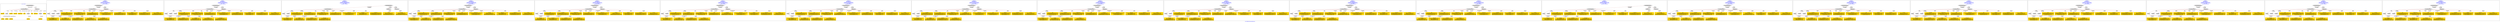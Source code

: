 digraph n0 {
fontcolor="blue"
remincross="true"
label="s25-s-oakland-museum-paintings.json"
subgraph cluster_0 {
label="1-correct model"
n2[style="filled",color="white",fillcolor="lightgray",label="CulturalHeritageObject1"];
n3[shape="plaintext",style="filled",fillcolor="gold",label="Date_made"];
n4[style="filled",color="white",fillcolor="lightgray",label="Person1"];
n5[shape="plaintext",style="filled",fillcolor="gold",label="Inscription"];
n6[shape="plaintext",style="filled",fillcolor="gold",label="Dimensions"];
n7[shape="plaintext",style="filled",fillcolor="gold",label="Subtype_of_Art"];
n8[shape="plaintext",style="filled",fillcolor="gold",label="Credit"];
n9[style="filled",color="white",fillcolor="lightgray",label="Concept1"];
n10[shape="plaintext",style="filled",fillcolor="gold",label="Title"];
n11[shape="plaintext",style="filled",fillcolor="gold",label="Accession_id"];
n12[style="filled",color="white",fillcolor="lightgray",label="Concept2"];
n13[shape="plaintext",style="filled",fillcolor="gold",label="birthDate"];
n14[shape="plaintext",style="filled",fillcolor="gold",label="deathDate"];
n15[shape="plaintext",style="filled",fillcolor="gold",label="ArtistName"];
n16[style="filled",color="white",fillcolor="lightgray",label="EuropeanaAggregation1"];
n17[style="filled",color="white",fillcolor="lightgray",label="WebResource1"];
n18[shape="plaintext",style="filled",fillcolor="gold",label="Pic_URL"];
n19[shape="plaintext",style="filled",fillcolor="gold",label="Keywords"];
n20[shape="plaintext",style="filled",fillcolor="gold",label="Type_of_Art"];
}
subgraph cluster_1 {
label="candidate 0\nlink coherence:1.0\nnode coherence:1.0\nconfidence:0.5255286746366327\nmapping score:0.6110736607763135\ncost:17.99954\n-precision:0.78-recall:0.78"
n22[style="filled",color="white",fillcolor="lightgray",label="CulturalHeritageObject1"];
n23[style="filled",color="white",fillcolor="lightgray",label="Person1"];
n24[style="filled",color="white",fillcolor="lightgray",label="Concept1"];
n25[style="filled",color="white",fillcolor="lightgray",label="Concept2"];
n26[style="filled",color="white",fillcolor="lightgray",label="EuropeanaAggregation1"];
n27[style="filled",color="white",fillcolor="lightgray",label="WebResource1"];
n28[shape="plaintext",style="filled",fillcolor="gold",label="Type_of_Art\n[Concept,prefLabel,0.498]\n[Person,biographicalInformation,0.263]\n[CulturalHeritageObject,description,0.148]\n[CulturalHeritageObject,provenance,0.091]"];
n29[shape="plaintext",style="filled",fillcolor="gold",label="Title\n[CulturalHeritageObject,title,0.427]\n[CulturalHeritageObject,description,0.303]\n[Person,biographicalInformation,0.162]\n[Document,classLink,0.108]"];
n30[shape="plaintext",style="filled",fillcolor="gold",label="Date_made\n[CulturalHeritageObject,created,0.377]\n[Person,dateOfDeath,0.331]\n[Person,dateOfBirth,0.181]\n[CulturalHeritageObject,provenance,0.111]"];
n31[shape="plaintext",style="filled",fillcolor="gold",label="Pic_URL\n[WebResource,classLink,0.734]\n[Document,classLink,0.239]\n[CulturalHeritageObject,description,0.016]\n[CulturalHeritageObject,title,0.011]"];
n32[shape="plaintext",style="filled",fillcolor="gold",label="birthDate\n[Person,dateOfBirth,0.358]\n[Person,dateOfDeath,0.317]\n[CulturalHeritageObject,created,0.287]\n[Person,biographicalInformation,0.038]"];
n33[shape="plaintext",style="filled",fillcolor="gold",label="Keywords\n[Concept,prefLabel,0.295]\n[WebResource,classLink,0.274]\n[Person,biographicalInformation,0.223]\n[CulturalHeritageObject,description,0.208]"];
n34[shape="plaintext",style="filled",fillcolor="gold",label="Subtype_of_Art\n[CulturalHeritageObject,medium,0.84]\n[CulturalHeritageObject,provenance,0.063]\n[CulturalHeritageObject,description,0.051]\n[Concept,prefLabel,0.046]"];
n35[shape="plaintext",style="filled",fillcolor="gold",label="Credit\n[CulturalHeritageObject,provenance,0.722]\n[CulturalHeritageObject,title,0.106]\n[CulturalHeritageObject,description,0.098]\n[Person,biographicalInformation,0.073]"];
n36[shape="plaintext",style="filled",fillcolor="gold",label="Accession_id\n[CulturalHeritageObject,accessionNumber,0.827]\n[CulturalHeritageObject,extent,0.12]\n[Person,dateOfDeath,0.028]\n[CulturalHeritageObject,title,0.025]"];
n37[shape="plaintext",style="filled",fillcolor="gold",label="Inscription\n[CulturalHeritageObject,title,0.273]\n[CulturalHeritageObject,description,0.255]\n[CulturalHeritageObject,provenance,0.251]\n[Person,biographicalInformation,0.222]"];
n38[shape="plaintext",style="filled",fillcolor="gold",label="deathDate\n[CulturalHeritageObject,created,0.492]\n[Person,dateOfDeath,0.266]\n[CulturalHeritageObject,title,0.136]\n[Person,dateOfBirth,0.106]"];
n39[shape="plaintext",style="filled",fillcolor="gold",label="ArtistName\n[Person,nameOfThePerson,0.388]\n[CulturalHeritageObject,provenance,0.251]\n[CulturalHeritageObject,title,0.184]\n[CulturalHeritageObject,description,0.177]"];
n40[shape="plaintext",style="filled",fillcolor="gold",label="Dimensions\n[CulturalHeritageObject,extent,0.664]\n[CulturalHeritageObject,description,0.17]\n[CulturalHeritageObject,provenance,0.088]\n[CulturalHeritageObject,title,0.078]"];
}
subgraph cluster_2 {
label="candidate 1\nlink coherence:1.0\nnode coherence:1.0\nconfidence:0.5255286746366327\nmapping score:0.6110736607763135\ncost:17.9997\n-precision:0.72-recall:0.72"
n42[style="filled",color="white",fillcolor="lightgray",label="CulturalHeritageObject1"];
n43[style="filled",color="white",fillcolor="lightgray",label="Person2"];
n44[style="filled",color="white",fillcolor="lightgray",label="Concept1"];
n45[style="filled",color="white",fillcolor="lightgray",label="Concept2"];
n46[style="filled",color="white",fillcolor="lightgray",label="EuropeanaAggregation1"];
n47[style="filled",color="white",fillcolor="lightgray",label="WebResource1"];
n48[shape="plaintext",style="filled",fillcolor="gold",label="Date_made\n[CulturalHeritageObject,created,0.377]\n[Person,dateOfDeath,0.331]\n[Person,dateOfBirth,0.181]\n[CulturalHeritageObject,provenance,0.111]"];
n49[shape="plaintext",style="filled",fillcolor="gold",label="Type_of_Art\n[Concept,prefLabel,0.498]\n[Person,biographicalInformation,0.263]\n[CulturalHeritageObject,description,0.148]\n[CulturalHeritageObject,provenance,0.091]"];
n50[shape="plaintext",style="filled",fillcolor="gold",label="Title\n[CulturalHeritageObject,title,0.427]\n[CulturalHeritageObject,description,0.303]\n[Person,biographicalInformation,0.162]\n[Document,classLink,0.108]"];
n51[shape="plaintext",style="filled",fillcolor="gold",label="Pic_URL\n[WebResource,classLink,0.734]\n[Document,classLink,0.239]\n[CulturalHeritageObject,description,0.016]\n[CulturalHeritageObject,title,0.011]"];
n52[shape="plaintext",style="filled",fillcolor="gold",label="ArtistName\n[Person,nameOfThePerson,0.388]\n[CulturalHeritageObject,provenance,0.251]\n[CulturalHeritageObject,title,0.184]\n[CulturalHeritageObject,description,0.177]"];
n53[shape="plaintext",style="filled",fillcolor="gold",label="Keywords\n[Concept,prefLabel,0.295]\n[WebResource,classLink,0.274]\n[Person,biographicalInformation,0.223]\n[CulturalHeritageObject,description,0.208]"];
n54[shape="plaintext",style="filled",fillcolor="gold",label="Subtype_of_Art\n[CulturalHeritageObject,medium,0.84]\n[CulturalHeritageObject,provenance,0.063]\n[CulturalHeritageObject,description,0.051]\n[Concept,prefLabel,0.046]"];
n55[shape="plaintext",style="filled",fillcolor="gold",label="Credit\n[CulturalHeritageObject,provenance,0.722]\n[CulturalHeritageObject,title,0.106]\n[CulturalHeritageObject,description,0.098]\n[Person,biographicalInformation,0.073]"];
n56[shape="plaintext",style="filled",fillcolor="gold",label="Accession_id\n[CulturalHeritageObject,accessionNumber,0.827]\n[CulturalHeritageObject,extent,0.12]\n[Person,dateOfDeath,0.028]\n[CulturalHeritageObject,title,0.025]"];
n57[shape="plaintext",style="filled",fillcolor="gold",label="Inscription\n[CulturalHeritageObject,title,0.273]\n[CulturalHeritageObject,description,0.255]\n[CulturalHeritageObject,provenance,0.251]\n[Person,biographicalInformation,0.222]"];
n58[shape="plaintext",style="filled",fillcolor="gold",label="deathDate\n[CulturalHeritageObject,created,0.492]\n[Person,dateOfDeath,0.266]\n[CulturalHeritageObject,title,0.136]\n[Person,dateOfBirth,0.106]"];
n59[shape="plaintext",style="filled",fillcolor="gold",label="Dimensions\n[CulturalHeritageObject,extent,0.664]\n[CulturalHeritageObject,description,0.17]\n[CulturalHeritageObject,provenance,0.088]\n[CulturalHeritageObject,title,0.078]"];
n60[shape="plaintext",style="filled",fillcolor="gold",label="birthDate\n[Person,dateOfBirth,0.358]\n[Person,dateOfDeath,0.317]\n[CulturalHeritageObject,created,0.287]\n[Person,biographicalInformation,0.038]"];
}
subgraph cluster_3 {
label="candidate 10\nlink coherence:1.0\nnode coherence:1.0\nconfidence:0.5098254399480168\nmapping score:0.6058392492134416\ncost:17.99953\n-precision:0.72-recall:0.72"
n62[style="filled",color="white",fillcolor="lightgray",label="CulturalHeritageObject1"];
n63[style="filled",color="white",fillcolor="lightgray",label="Person1"];
n64[style="filled",color="white",fillcolor="lightgray",label="Concept1"];
n65[style="filled",color="white",fillcolor="lightgray",label="EuropeanaAggregation1"];
n66[style="filled",color="white",fillcolor="lightgray",label="WebResource1"];
n67[style="filled",color="white",fillcolor="lightgray",label="WebResource2"];
n68[shape="plaintext",style="filled",fillcolor="gold",label="Title\n[CulturalHeritageObject,title,0.427]\n[CulturalHeritageObject,description,0.303]\n[Person,biographicalInformation,0.162]\n[Document,classLink,0.108]"];
n69[shape="plaintext",style="filled",fillcolor="gold",label="Keywords\n[Concept,prefLabel,0.295]\n[WebResource,classLink,0.274]\n[Person,biographicalInformation,0.223]\n[CulturalHeritageObject,description,0.208]"];
n70[shape="plaintext",style="filled",fillcolor="gold",label="deathDate\n[CulturalHeritageObject,created,0.492]\n[Person,dateOfDeath,0.266]\n[CulturalHeritageObject,title,0.136]\n[Person,dateOfBirth,0.106]"];
n71[shape="plaintext",style="filled",fillcolor="gold",label="Pic_URL\n[WebResource,classLink,0.734]\n[Document,classLink,0.239]\n[CulturalHeritageObject,description,0.016]\n[CulturalHeritageObject,title,0.011]"];
n72[shape="plaintext",style="filled",fillcolor="gold",label="Inscription\n[CulturalHeritageObject,title,0.273]\n[CulturalHeritageObject,description,0.255]\n[CulturalHeritageObject,provenance,0.251]\n[Person,biographicalInformation,0.222]"];
n73[shape="plaintext",style="filled",fillcolor="gold",label="Type_of_Art\n[Concept,prefLabel,0.498]\n[Person,biographicalInformation,0.263]\n[CulturalHeritageObject,description,0.148]\n[CulturalHeritageObject,provenance,0.091]"];
n74[shape="plaintext",style="filled",fillcolor="gold",label="birthDate\n[Person,dateOfBirth,0.358]\n[Person,dateOfDeath,0.317]\n[CulturalHeritageObject,created,0.287]\n[Person,biographicalInformation,0.038]"];
n75[shape="plaintext",style="filled",fillcolor="gold",label="Subtype_of_Art\n[CulturalHeritageObject,medium,0.84]\n[CulturalHeritageObject,provenance,0.063]\n[CulturalHeritageObject,description,0.051]\n[Concept,prefLabel,0.046]"];
n76[shape="plaintext",style="filled",fillcolor="gold",label="Credit\n[CulturalHeritageObject,provenance,0.722]\n[CulturalHeritageObject,title,0.106]\n[CulturalHeritageObject,description,0.098]\n[Person,biographicalInformation,0.073]"];
n77[shape="plaintext",style="filled",fillcolor="gold",label="Accession_id\n[CulturalHeritageObject,accessionNumber,0.827]\n[CulturalHeritageObject,extent,0.12]\n[Person,dateOfDeath,0.028]\n[CulturalHeritageObject,title,0.025]"];
n78[shape="plaintext",style="filled",fillcolor="gold",label="Date_made\n[CulturalHeritageObject,created,0.377]\n[Person,dateOfDeath,0.331]\n[Person,dateOfBirth,0.181]\n[CulturalHeritageObject,provenance,0.111]"];
n79[shape="plaintext",style="filled",fillcolor="gold",label="ArtistName\n[Person,nameOfThePerson,0.388]\n[CulturalHeritageObject,provenance,0.251]\n[CulturalHeritageObject,title,0.184]\n[CulturalHeritageObject,description,0.177]"];
n80[shape="plaintext",style="filled",fillcolor="gold",label="Dimensions\n[CulturalHeritageObject,extent,0.664]\n[CulturalHeritageObject,description,0.17]\n[CulturalHeritageObject,provenance,0.088]\n[CulturalHeritageObject,title,0.078]"];
}
subgraph cluster_4 {
label="candidate 11\nlink coherence:1.0\nnode coherence:1.0\nconfidence:0.5047009599157006\nmapping score:0.6169516020231822\ncost:16.99955\n-precision:0.82-recall:0.78"
n82[style="filled",color="white",fillcolor="lightgray",label="CulturalHeritageObject1"];
n83[style="filled",color="white",fillcolor="lightgray",label="Person1"];
n84[style="filled",color="white",fillcolor="lightgray",label="Concept1"];
n85[style="filled",color="white",fillcolor="lightgray",label="EuropeanaAggregation1"];
n86[style="filled",color="white",fillcolor="lightgray",label="WebResource1"];
n87[shape="plaintext",style="filled",fillcolor="gold",label="Title\n[CulturalHeritageObject,title,0.427]\n[CulturalHeritageObject,description,0.303]\n[Person,biographicalInformation,0.162]\n[Document,classLink,0.108]"];
n88[shape="plaintext",style="filled",fillcolor="gold",label="deathDate\n[CulturalHeritageObject,created,0.492]\n[Person,dateOfDeath,0.266]\n[CulturalHeritageObject,title,0.136]\n[Person,dateOfBirth,0.106]"];
n89[shape="plaintext",style="filled",fillcolor="gold",label="Pic_URL\n[WebResource,classLink,0.734]\n[Document,classLink,0.239]\n[CulturalHeritageObject,description,0.016]\n[CulturalHeritageObject,title,0.011]"];
n90[shape="plaintext",style="filled",fillcolor="gold",label="Inscription\n[CulturalHeritageObject,title,0.273]\n[CulturalHeritageObject,description,0.255]\n[CulturalHeritageObject,provenance,0.251]\n[Person,biographicalInformation,0.222]"];
n91[shape="plaintext",style="filled",fillcolor="gold",label="Type_of_Art\n[Concept,prefLabel,0.498]\n[Person,biographicalInformation,0.263]\n[CulturalHeritageObject,description,0.148]\n[CulturalHeritageObject,provenance,0.091]"];
n92[shape="plaintext",style="filled",fillcolor="gold",label="birthDate\n[Person,dateOfBirth,0.358]\n[Person,dateOfDeath,0.317]\n[CulturalHeritageObject,created,0.287]\n[Person,biographicalInformation,0.038]"];
n93[shape="plaintext",style="filled",fillcolor="gold",label="Subtype_of_Art\n[CulturalHeritageObject,medium,0.84]\n[CulturalHeritageObject,provenance,0.063]\n[CulturalHeritageObject,description,0.051]\n[Concept,prefLabel,0.046]"];
n94[shape="plaintext",style="filled",fillcolor="gold",label="Credit\n[CulturalHeritageObject,provenance,0.722]\n[CulturalHeritageObject,title,0.106]\n[CulturalHeritageObject,description,0.098]\n[Person,biographicalInformation,0.073]"];
n95[shape="plaintext",style="filled",fillcolor="gold",label="Accession_id\n[CulturalHeritageObject,accessionNumber,0.827]\n[CulturalHeritageObject,extent,0.12]\n[Person,dateOfDeath,0.028]\n[CulturalHeritageObject,title,0.025]"];
n96[shape="plaintext",style="filled",fillcolor="gold",label="Keywords\n[Concept,prefLabel,0.295]\n[WebResource,classLink,0.274]\n[Person,biographicalInformation,0.223]\n[CulturalHeritageObject,description,0.208]"];
n97[shape="plaintext",style="filled",fillcolor="gold",label="Date_made\n[CulturalHeritageObject,created,0.377]\n[Person,dateOfDeath,0.331]\n[Person,dateOfBirth,0.181]\n[CulturalHeritageObject,provenance,0.111]"];
n98[shape="plaintext",style="filled",fillcolor="gold",label="ArtistName\n[Person,nameOfThePerson,0.388]\n[CulturalHeritageObject,provenance,0.251]\n[CulturalHeritageObject,title,0.184]\n[CulturalHeritageObject,description,0.177]"];
n99[shape="plaintext",style="filled",fillcolor="gold",label="Dimensions\n[CulturalHeritageObject,extent,0.664]\n[CulturalHeritageObject,description,0.17]\n[CulturalHeritageObject,provenance,0.088]\n[CulturalHeritageObject,title,0.078]"];
}
subgraph cluster_5 {
label="candidate 12\nlink coherence:1.0\nnode coherence:1.0\nconfidence:0.5038681184775272\nmapping score:0.6166739882104578\ncost:16.99955\n-precision:0.65-recall:0.61"
n101[style="filled",color="white",fillcolor="lightgray",label="CulturalHeritageObject1"];
n102[style="filled",color="white",fillcolor="lightgray",label="Person1"];
n103[style="filled",color="white",fillcolor="lightgray",label="Concept1"];
n104[style="filled",color="white",fillcolor="lightgray",label="EuropeanaAggregation1"];
n105[style="filled",color="white",fillcolor="lightgray",label="WebResource1"];
n106[shape="plaintext",style="filled",fillcolor="gold",label="Title\n[CulturalHeritageObject,title,0.427]\n[CulturalHeritageObject,description,0.303]\n[Person,biographicalInformation,0.162]\n[Document,classLink,0.108]"];
n107[shape="plaintext",style="filled",fillcolor="gold",label="birthDate\n[Person,dateOfBirth,0.358]\n[Person,dateOfDeath,0.317]\n[CulturalHeritageObject,created,0.287]\n[Person,biographicalInformation,0.038]"];
n108[shape="plaintext",style="filled",fillcolor="gold",label="Pic_URL\n[WebResource,classLink,0.734]\n[Document,classLink,0.239]\n[CulturalHeritageObject,description,0.016]\n[CulturalHeritageObject,title,0.011]"];
n109[shape="plaintext",style="filled",fillcolor="gold",label="Inscription\n[CulturalHeritageObject,title,0.273]\n[CulturalHeritageObject,description,0.255]\n[CulturalHeritageObject,provenance,0.251]\n[Person,biographicalInformation,0.222]"];
n110[shape="plaintext",style="filled",fillcolor="gold",label="Type_of_Art\n[Concept,prefLabel,0.498]\n[Person,biographicalInformation,0.263]\n[CulturalHeritageObject,description,0.148]\n[CulturalHeritageObject,provenance,0.091]"];
n111[shape="plaintext",style="filled",fillcolor="gold",label="Date_made\n[CulturalHeritageObject,created,0.377]\n[Person,dateOfDeath,0.331]\n[Person,dateOfBirth,0.181]\n[CulturalHeritageObject,provenance,0.111]"];
n112[shape="plaintext",style="filled",fillcolor="gold",label="Subtype_of_Art\n[CulturalHeritageObject,medium,0.84]\n[CulturalHeritageObject,provenance,0.063]\n[CulturalHeritageObject,description,0.051]\n[Concept,prefLabel,0.046]"];
n113[shape="plaintext",style="filled",fillcolor="gold",label="Credit\n[CulturalHeritageObject,provenance,0.722]\n[CulturalHeritageObject,title,0.106]\n[CulturalHeritageObject,description,0.098]\n[Person,biographicalInformation,0.073]"];
n114[shape="plaintext",style="filled",fillcolor="gold",label="Accession_id\n[CulturalHeritageObject,accessionNumber,0.827]\n[CulturalHeritageObject,extent,0.12]\n[Person,dateOfDeath,0.028]\n[CulturalHeritageObject,title,0.025]"];
n115[shape="plaintext",style="filled",fillcolor="gold",label="Keywords\n[Concept,prefLabel,0.295]\n[WebResource,classLink,0.274]\n[Person,biographicalInformation,0.223]\n[CulturalHeritageObject,description,0.208]"];
n116[shape="plaintext",style="filled",fillcolor="gold",label="deathDate\n[CulturalHeritageObject,created,0.492]\n[Person,dateOfDeath,0.266]\n[CulturalHeritageObject,title,0.136]\n[Person,dateOfBirth,0.106]"];
n117[shape="plaintext",style="filled",fillcolor="gold",label="ArtistName\n[Person,nameOfThePerson,0.388]\n[CulturalHeritageObject,provenance,0.251]\n[CulturalHeritageObject,title,0.184]\n[CulturalHeritageObject,description,0.177]"];
n118[shape="plaintext",style="filled",fillcolor="gold",label="Dimensions\n[CulturalHeritageObject,extent,0.664]\n[CulturalHeritageObject,description,0.17]\n[CulturalHeritageObject,provenance,0.088]\n[CulturalHeritageObject,title,0.078]"];
}
subgraph cluster_6 {
label="candidate 13\nlink coherence:1.0\nnode coherence:1.0\nconfidence:0.4982967700056017\nmapping score:0.6148168720531494\ncost:16.99955\n-precision:0.76-recall:0.72"
n120[style="filled",color="white",fillcolor="lightgray",label="CulturalHeritageObject1"];
n121[style="filled",color="white",fillcolor="lightgray",label="Person1"];
n122[style="filled",color="white",fillcolor="lightgray",label="Concept1"];
n123[style="filled",color="white",fillcolor="lightgray",label="EuropeanaAggregation1"];
n124[style="filled",color="white",fillcolor="lightgray",label="WebResource1"];
n125[shape="plaintext",style="filled",fillcolor="gold",label="Title\n[CulturalHeritageObject,title,0.427]\n[CulturalHeritageObject,description,0.303]\n[Person,biographicalInformation,0.162]\n[Document,classLink,0.108]"];
n126[shape="plaintext",style="filled",fillcolor="gold",label="Date_made\n[CulturalHeritageObject,created,0.377]\n[Person,dateOfDeath,0.331]\n[Person,dateOfBirth,0.181]\n[CulturalHeritageObject,provenance,0.111]"];
n127[shape="plaintext",style="filled",fillcolor="gold",label="Pic_URL\n[WebResource,classLink,0.734]\n[Document,classLink,0.239]\n[CulturalHeritageObject,description,0.016]\n[CulturalHeritageObject,title,0.011]"];
n128[shape="plaintext",style="filled",fillcolor="gold",label="Inscription\n[CulturalHeritageObject,title,0.273]\n[CulturalHeritageObject,description,0.255]\n[CulturalHeritageObject,provenance,0.251]\n[Person,biographicalInformation,0.222]"];
n129[shape="plaintext",style="filled",fillcolor="gold",label="birthDate\n[Person,dateOfBirth,0.358]\n[Person,dateOfDeath,0.317]\n[CulturalHeritageObject,created,0.287]\n[Person,biographicalInformation,0.038]"];
n130[shape="plaintext",style="filled",fillcolor="gold",label="Keywords\n[Concept,prefLabel,0.295]\n[WebResource,classLink,0.274]\n[Person,biographicalInformation,0.223]\n[CulturalHeritageObject,description,0.208]"];
n131[shape="plaintext",style="filled",fillcolor="gold",label="Subtype_of_Art\n[CulturalHeritageObject,medium,0.84]\n[CulturalHeritageObject,provenance,0.063]\n[CulturalHeritageObject,description,0.051]\n[Concept,prefLabel,0.046]"];
n132[shape="plaintext",style="filled",fillcolor="gold",label="Credit\n[CulturalHeritageObject,provenance,0.722]\n[CulturalHeritageObject,title,0.106]\n[CulturalHeritageObject,description,0.098]\n[Person,biographicalInformation,0.073]"];
n133[shape="plaintext",style="filled",fillcolor="gold",label="Type_of_Art\n[Concept,prefLabel,0.498]\n[Person,biographicalInformation,0.263]\n[CulturalHeritageObject,description,0.148]\n[CulturalHeritageObject,provenance,0.091]"];
n134[shape="plaintext",style="filled",fillcolor="gold",label="Accession_id\n[CulturalHeritageObject,accessionNumber,0.827]\n[CulturalHeritageObject,extent,0.12]\n[Person,dateOfDeath,0.028]\n[CulturalHeritageObject,title,0.025]"];
n135[shape="plaintext",style="filled",fillcolor="gold",label="deathDate\n[CulturalHeritageObject,created,0.492]\n[Person,dateOfDeath,0.266]\n[CulturalHeritageObject,title,0.136]\n[Person,dateOfBirth,0.106]"];
n136[shape="plaintext",style="filled",fillcolor="gold",label="ArtistName\n[Person,nameOfThePerson,0.388]\n[CulturalHeritageObject,provenance,0.251]\n[CulturalHeritageObject,title,0.184]\n[CulturalHeritageObject,description,0.177]"];
n137[shape="plaintext",style="filled",fillcolor="gold",label="Dimensions\n[CulturalHeritageObject,extent,0.664]\n[CulturalHeritageObject,description,0.17]\n[CulturalHeritageObject,provenance,0.088]\n[CulturalHeritageObject,title,0.078]"];
}
subgraph cluster_7 {
label="candidate 14\nlink coherence:1.0\nnode coherence:1.0\nconfidence:0.4942134601069762\nmapping score:0.6134557687536075\ncost:16.99955\n-precision:0.82-recall:0.78"
n139[style="filled",color="white",fillcolor="lightgray",label="CulturalHeritageObject1"];
n140[style="filled",color="white",fillcolor="lightgray",label="Person1"];
n141[style="filled",color="white",fillcolor="lightgray",label="Concept1"];
n142[style="filled",color="white",fillcolor="lightgray",label="EuropeanaAggregation1"];
n143[style="filled",color="white",fillcolor="lightgray",label="WebResource1"];
n144[shape="plaintext",style="filled",fillcolor="gold",label="Title\n[CulturalHeritageObject,title,0.427]\n[CulturalHeritageObject,description,0.303]\n[Person,biographicalInformation,0.162]\n[Document,classLink,0.108]"];
n145[shape="plaintext",style="filled",fillcolor="gold",label="Date_made\n[CulturalHeritageObject,created,0.377]\n[Person,dateOfDeath,0.331]\n[Person,dateOfBirth,0.181]\n[CulturalHeritageObject,provenance,0.111]"];
n146[shape="plaintext",style="filled",fillcolor="gold",label="Pic_URL\n[WebResource,classLink,0.734]\n[Document,classLink,0.239]\n[CulturalHeritageObject,description,0.016]\n[CulturalHeritageObject,title,0.011]"];
n147[shape="plaintext",style="filled",fillcolor="gold",label="Credit\n[CulturalHeritageObject,provenance,0.722]\n[CulturalHeritageObject,title,0.106]\n[CulturalHeritageObject,description,0.098]\n[Person,biographicalInformation,0.073]"];
n148[shape="plaintext",style="filled",fillcolor="gold",label="birthDate\n[Person,dateOfBirth,0.358]\n[Person,dateOfDeath,0.317]\n[CulturalHeritageObject,created,0.287]\n[Person,biographicalInformation,0.038]"];
n149[shape="plaintext",style="filled",fillcolor="gold",label="Keywords\n[Concept,prefLabel,0.295]\n[WebResource,classLink,0.274]\n[Person,biographicalInformation,0.223]\n[CulturalHeritageObject,description,0.208]"];
n150[shape="plaintext",style="filled",fillcolor="gold",label="Subtype_of_Art\n[CulturalHeritageObject,medium,0.84]\n[CulturalHeritageObject,provenance,0.063]\n[CulturalHeritageObject,description,0.051]\n[Concept,prefLabel,0.046]"];
n151[shape="plaintext",style="filled",fillcolor="gold",label="Type_of_Art\n[Concept,prefLabel,0.498]\n[Person,biographicalInformation,0.263]\n[CulturalHeritageObject,description,0.148]\n[CulturalHeritageObject,provenance,0.091]"];
n152[shape="plaintext",style="filled",fillcolor="gold",label="Accession_id\n[CulturalHeritageObject,accessionNumber,0.827]\n[CulturalHeritageObject,extent,0.12]\n[Person,dateOfDeath,0.028]\n[CulturalHeritageObject,title,0.025]"];
n153[shape="plaintext",style="filled",fillcolor="gold",label="Inscription\n[CulturalHeritageObject,title,0.273]\n[CulturalHeritageObject,description,0.255]\n[CulturalHeritageObject,provenance,0.251]\n[Person,biographicalInformation,0.222]"];
n154[shape="plaintext",style="filled",fillcolor="gold",label="deathDate\n[CulturalHeritageObject,created,0.492]\n[Person,dateOfDeath,0.266]\n[CulturalHeritageObject,title,0.136]\n[Person,dateOfBirth,0.106]"];
n155[shape="plaintext",style="filled",fillcolor="gold",label="ArtistName\n[Person,nameOfThePerson,0.388]\n[CulturalHeritageObject,provenance,0.251]\n[CulturalHeritageObject,title,0.184]\n[CulturalHeritageObject,description,0.177]"];
n156[shape="plaintext",style="filled",fillcolor="gold",label="Dimensions\n[CulturalHeritageObject,extent,0.664]\n[CulturalHeritageObject,description,0.17]\n[CulturalHeritageObject,provenance,0.088]\n[CulturalHeritageObject,title,0.078]"];
}
subgraph cluster_8 {
label="candidate 15\nlink coherence:1.0\nnode coherence:1.0\nconfidence:0.48603233811826324\nmapping score:0.6107287280907031\ncost:16.99955\n-precision:0.71-recall:0.67"
n158[style="filled",color="white",fillcolor="lightgray",label="CulturalHeritageObject1"];
n159[style="filled",color="white",fillcolor="lightgray",label="Person1"];
n160[style="filled",color="white",fillcolor="lightgray",label="Concept1"];
n161[style="filled",color="white",fillcolor="lightgray",label="EuropeanaAggregation1"];
n162[style="filled",color="white",fillcolor="lightgray",label="WebResource1"];
n163[shape="plaintext",style="filled",fillcolor="gold",label="Inscription\n[CulturalHeritageObject,title,0.273]\n[CulturalHeritageObject,description,0.255]\n[CulturalHeritageObject,provenance,0.251]\n[Person,biographicalInformation,0.222]"];
n164[shape="plaintext",style="filled",fillcolor="gold",label="Date_made\n[CulturalHeritageObject,created,0.377]\n[Person,dateOfDeath,0.331]\n[Person,dateOfBirth,0.181]\n[CulturalHeritageObject,provenance,0.111]"];
n165[shape="plaintext",style="filled",fillcolor="gold",label="Pic_URL\n[WebResource,classLink,0.734]\n[Document,classLink,0.239]\n[CulturalHeritageObject,description,0.016]\n[CulturalHeritageObject,title,0.011]"];
n166[shape="plaintext",style="filled",fillcolor="gold",label="Credit\n[CulturalHeritageObject,provenance,0.722]\n[CulturalHeritageObject,title,0.106]\n[CulturalHeritageObject,description,0.098]\n[Person,biographicalInformation,0.073]"];
n167[shape="plaintext",style="filled",fillcolor="gold",label="birthDate\n[Person,dateOfBirth,0.358]\n[Person,dateOfDeath,0.317]\n[CulturalHeritageObject,created,0.287]\n[Person,biographicalInformation,0.038]"];
n168[shape="plaintext",style="filled",fillcolor="gold",label="Keywords\n[Concept,prefLabel,0.295]\n[WebResource,classLink,0.274]\n[Person,biographicalInformation,0.223]\n[CulturalHeritageObject,description,0.208]"];
n169[shape="plaintext",style="filled",fillcolor="gold",label="Subtype_of_Art\n[CulturalHeritageObject,medium,0.84]\n[CulturalHeritageObject,provenance,0.063]\n[CulturalHeritageObject,description,0.051]\n[Concept,prefLabel,0.046]"];
n170[shape="plaintext",style="filled",fillcolor="gold",label="Type_of_Art\n[Concept,prefLabel,0.498]\n[Person,biographicalInformation,0.263]\n[CulturalHeritageObject,description,0.148]\n[CulturalHeritageObject,provenance,0.091]"];
n171[shape="plaintext",style="filled",fillcolor="gold",label="Accession_id\n[CulturalHeritageObject,accessionNumber,0.827]\n[CulturalHeritageObject,extent,0.12]\n[Person,dateOfDeath,0.028]\n[CulturalHeritageObject,title,0.025]"];
n172[shape="plaintext",style="filled",fillcolor="gold",label="Title\n[CulturalHeritageObject,title,0.427]\n[CulturalHeritageObject,description,0.303]\n[Person,biographicalInformation,0.162]\n[Document,classLink,0.108]"];
n173[shape="plaintext",style="filled",fillcolor="gold",label="deathDate\n[CulturalHeritageObject,created,0.492]\n[Person,dateOfDeath,0.266]\n[CulturalHeritageObject,title,0.136]\n[Person,dateOfBirth,0.106]"];
n174[shape="plaintext",style="filled",fillcolor="gold",label="ArtistName\n[Person,nameOfThePerson,0.388]\n[CulturalHeritageObject,provenance,0.251]\n[CulturalHeritageObject,title,0.184]\n[CulturalHeritageObject,description,0.177]"];
n175[shape="plaintext",style="filled",fillcolor="gold",label="Dimensions\n[CulturalHeritageObject,extent,0.664]\n[CulturalHeritageObject,description,0.17]\n[CulturalHeritageObject,provenance,0.088]\n[CulturalHeritageObject,title,0.078]"];
}
subgraph cluster_9 {
label="candidate 16\nlink coherence:1.0\nnode coherence:1.0\nconfidence:0.48446384948205\nmapping score:0.6102058985452987\ncost:16.99955\n-precision:0.88-recall:0.83"
n177[style="filled",color="white",fillcolor="lightgray",label="CulturalHeritageObject1"];
n178[style="filled",color="white",fillcolor="lightgray",label="Person1"];
n179[style="filled",color="white",fillcolor="lightgray",label="Concept1"];
n180[style="filled",color="white",fillcolor="lightgray",label="EuropeanaAggregation1"];
n181[style="filled",color="white",fillcolor="lightgray",label="WebResource1"];
n182[shape="plaintext",style="filled",fillcolor="gold",label="Title\n[CulturalHeritageObject,title,0.427]\n[CulturalHeritageObject,description,0.303]\n[Person,biographicalInformation,0.162]\n[Document,classLink,0.108]"];
n183[shape="plaintext",style="filled",fillcolor="gold",label="deathDate\n[CulturalHeritageObject,created,0.492]\n[Person,dateOfDeath,0.266]\n[CulturalHeritageObject,title,0.136]\n[Person,dateOfBirth,0.106]"];
n184[shape="plaintext",style="filled",fillcolor="gold",label="Pic_URL\n[WebResource,classLink,0.734]\n[Document,classLink,0.239]\n[CulturalHeritageObject,description,0.016]\n[CulturalHeritageObject,title,0.011]"];
n185[shape="plaintext",style="filled",fillcolor="gold",label="Inscription\n[CulturalHeritageObject,title,0.273]\n[CulturalHeritageObject,description,0.255]\n[CulturalHeritageObject,provenance,0.251]\n[Person,biographicalInformation,0.222]"];
n186[shape="plaintext",style="filled",fillcolor="gold",label="birthDate\n[Person,dateOfBirth,0.358]\n[Person,dateOfDeath,0.317]\n[CulturalHeritageObject,created,0.287]\n[Person,biographicalInformation,0.038]"];
n187[shape="plaintext",style="filled",fillcolor="gold",label="Keywords\n[Concept,prefLabel,0.295]\n[WebResource,classLink,0.274]\n[Person,biographicalInformation,0.223]\n[CulturalHeritageObject,description,0.208]"];
n188[shape="plaintext",style="filled",fillcolor="gold",label="Subtype_of_Art\n[CulturalHeritageObject,medium,0.84]\n[CulturalHeritageObject,provenance,0.063]\n[CulturalHeritageObject,description,0.051]\n[Concept,prefLabel,0.046]"];
n189[shape="plaintext",style="filled",fillcolor="gold",label="Credit\n[CulturalHeritageObject,provenance,0.722]\n[CulturalHeritageObject,title,0.106]\n[CulturalHeritageObject,description,0.098]\n[Person,biographicalInformation,0.073]"];
n190[shape="plaintext",style="filled",fillcolor="gold",label="Type_of_Art\n[Concept,prefLabel,0.498]\n[Person,biographicalInformation,0.263]\n[CulturalHeritageObject,description,0.148]\n[CulturalHeritageObject,provenance,0.091]"];
n191[shape="plaintext",style="filled",fillcolor="gold",label="Accession_id\n[CulturalHeritageObject,accessionNumber,0.827]\n[CulturalHeritageObject,extent,0.12]\n[Person,dateOfDeath,0.028]\n[CulturalHeritageObject,title,0.025]"];
n192[shape="plaintext",style="filled",fillcolor="gold",label="Date_made\n[CulturalHeritageObject,created,0.377]\n[Person,dateOfDeath,0.331]\n[Person,dateOfBirth,0.181]\n[CulturalHeritageObject,provenance,0.111]"];
n193[shape="plaintext",style="filled",fillcolor="gold",label="ArtistName\n[Person,nameOfThePerson,0.388]\n[CulturalHeritageObject,provenance,0.251]\n[CulturalHeritageObject,title,0.184]\n[CulturalHeritageObject,description,0.177]"];
n194[shape="plaintext",style="filled",fillcolor="gold",label="Dimensions\n[CulturalHeritageObject,extent,0.664]\n[CulturalHeritageObject,description,0.17]\n[CulturalHeritageObject,provenance,0.088]\n[CulturalHeritageObject,title,0.078]"];
}
subgraph cluster_10 {
label="candidate 17\nlink coherence:1.0\nnode coherence:1.0\nconfidence:0.4836310080438766\nmapping score:0.6099282847325743\ncost:16.99955\n-precision:0.71-recall:0.67"
n196[style="filled",color="white",fillcolor="lightgray",label="CulturalHeritageObject1"];
n197[style="filled",color="white",fillcolor="lightgray",label="Person1"];
n198[style="filled",color="white",fillcolor="lightgray",label="Concept1"];
n199[style="filled",color="white",fillcolor="lightgray",label="EuropeanaAggregation1"];
n200[style="filled",color="white",fillcolor="lightgray",label="WebResource1"];
n201[shape="plaintext",style="filled",fillcolor="gold",label="Title\n[CulturalHeritageObject,title,0.427]\n[CulturalHeritageObject,description,0.303]\n[Person,biographicalInformation,0.162]\n[Document,classLink,0.108]"];
n202[shape="plaintext",style="filled",fillcolor="gold",label="birthDate\n[Person,dateOfBirth,0.358]\n[Person,dateOfDeath,0.317]\n[CulturalHeritageObject,created,0.287]\n[Person,biographicalInformation,0.038]"];
n203[shape="plaintext",style="filled",fillcolor="gold",label="Pic_URL\n[WebResource,classLink,0.734]\n[Document,classLink,0.239]\n[CulturalHeritageObject,description,0.016]\n[CulturalHeritageObject,title,0.011]"];
n204[shape="plaintext",style="filled",fillcolor="gold",label="Inscription\n[CulturalHeritageObject,title,0.273]\n[CulturalHeritageObject,description,0.255]\n[CulturalHeritageObject,provenance,0.251]\n[Person,biographicalInformation,0.222]"];
n205[shape="plaintext",style="filled",fillcolor="gold",label="Date_made\n[CulturalHeritageObject,created,0.377]\n[Person,dateOfDeath,0.331]\n[Person,dateOfBirth,0.181]\n[CulturalHeritageObject,provenance,0.111]"];
n206[shape="plaintext",style="filled",fillcolor="gold",label="Keywords\n[Concept,prefLabel,0.295]\n[WebResource,classLink,0.274]\n[Person,biographicalInformation,0.223]\n[CulturalHeritageObject,description,0.208]"];
n207[shape="plaintext",style="filled",fillcolor="gold",label="Subtype_of_Art\n[CulturalHeritageObject,medium,0.84]\n[CulturalHeritageObject,provenance,0.063]\n[CulturalHeritageObject,description,0.051]\n[Concept,prefLabel,0.046]"];
n208[shape="plaintext",style="filled",fillcolor="gold",label="Credit\n[CulturalHeritageObject,provenance,0.722]\n[CulturalHeritageObject,title,0.106]\n[CulturalHeritageObject,description,0.098]\n[Person,biographicalInformation,0.073]"];
n209[shape="plaintext",style="filled",fillcolor="gold",label="Type_of_Art\n[Concept,prefLabel,0.498]\n[Person,biographicalInformation,0.263]\n[CulturalHeritageObject,description,0.148]\n[CulturalHeritageObject,provenance,0.091]"];
n210[shape="plaintext",style="filled",fillcolor="gold",label="Accession_id\n[CulturalHeritageObject,accessionNumber,0.827]\n[CulturalHeritageObject,extent,0.12]\n[Person,dateOfDeath,0.028]\n[CulturalHeritageObject,title,0.025]"];
n211[shape="plaintext",style="filled",fillcolor="gold",label="deathDate\n[CulturalHeritageObject,created,0.492]\n[Person,dateOfDeath,0.266]\n[CulturalHeritageObject,title,0.136]\n[Person,dateOfBirth,0.106]"];
n212[shape="plaintext",style="filled",fillcolor="gold",label="ArtistName\n[Person,nameOfThePerson,0.388]\n[CulturalHeritageObject,provenance,0.251]\n[CulturalHeritageObject,title,0.184]\n[CulturalHeritageObject,description,0.177]"];
n213[shape="plaintext",style="filled",fillcolor="gold",label="Dimensions\n[CulturalHeritageObject,extent,0.664]\n[CulturalHeritageObject,description,0.17]\n[CulturalHeritageObject,provenance,0.088]\n[CulturalHeritageObject,title,0.078]"];
}
subgraph cluster_11 {
label="candidate 18\nlink coherence:1.0\nnode coherence:1.0\nconfidence:0.4803805395834245\nmapping score:0.6088447952457569\ncost:16.99955\n-precision:0.94-recall:0.89"
n215[style="filled",color="white",fillcolor="lightgray",label="CulturalHeritageObject1"];
n216[style="filled",color="white",fillcolor="lightgray",label="Person1"];
n217[style="filled",color="white",fillcolor="lightgray",label="Concept1"];
n218[style="filled",color="white",fillcolor="lightgray",label="EuropeanaAggregation1"];
n219[style="filled",color="white",fillcolor="lightgray",label="WebResource1"];
n220[shape="plaintext",style="filled",fillcolor="gold",label="Title\n[CulturalHeritageObject,title,0.427]\n[CulturalHeritageObject,description,0.303]\n[Person,biographicalInformation,0.162]\n[Document,classLink,0.108]"];
n221[shape="plaintext",style="filled",fillcolor="gold",label="deathDate\n[CulturalHeritageObject,created,0.492]\n[Person,dateOfDeath,0.266]\n[CulturalHeritageObject,title,0.136]\n[Person,dateOfBirth,0.106]"];
n222[shape="plaintext",style="filled",fillcolor="gold",label="Pic_URL\n[WebResource,classLink,0.734]\n[Document,classLink,0.239]\n[CulturalHeritageObject,description,0.016]\n[CulturalHeritageObject,title,0.011]"];
n223[shape="plaintext",style="filled",fillcolor="gold",label="Credit\n[CulturalHeritageObject,provenance,0.722]\n[CulturalHeritageObject,title,0.106]\n[CulturalHeritageObject,description,0.098]\n[Person,biographicalInformation,0.073]"];
n224[shape="plaintext",style="filled",fillcolor="gold",label="birthDate\n[Person,dateOfBirth,0.358]\n[Person,dateOfDeath,0.317]\n[CulturalHeritageObject,created,0.287]\n[Person,biographicalInformation,0.038]"];
n225[shape="plaintext",style="filled",fillcolor="gold",label="Keywords\n[Concept,prefLabel,0.295]\n[WebResource,classLink,0.274]\n[Person,biographicalInformation,0.223]\n[CulturalHeritageObject,description,0.208]"];
n226[shape="plaintext",style="filled",fillcolor="gold",label="Subtype_of_Art\n[CulturalHeritageObject,medium,0.84]\n[CulturalHeritageObject,provenance,0.063]\n[CulturalHeritageObject,description,0.051]\n[Concept,prefLabel,0.046]"];
n227[shape="plaintext",style="filled",fillcolor="gold",label="Type_of_Art\n[Concept,prefLabel,0.498]\n[Person,biographicalInformation,0.263]\n[CulturalHeritageObject,description,0.148]\n[CulturalHeritageObject,provenance,0.091]"];
n228[shape="plaintext",style="filled",fillcolor="gold",label="Accession_id\n[CulturalHeritageObject,accessionNumber,0.827]\n[CulturalHeritageObject,extent,0.12]\n[Person,dateOfDeath,0.028]\n[CulturalHeritageObject,title,0.025]"];
n229[shape="plaintext",style="filled",fillcolor="gold",label="Inscription\n[CulturalHeritageObject,title,0.273]\n[CulturalHeritageObject,description,0.255]\n[CulturalHeritageObject,provenance,0.251]\n[Person,biographicalInformation,0.222]"];
n230[shape="plaintext",style="filled",fillcolor="gold",label="Date_made\n[CulturalHeritageObject,created,0.377]\n[Person,dateOfDeath,0.331]\n[Person,dateOfBirth,0.181]\n[CulturalHeritageObject,provenance,0.111]"];
n231[shape="plaintext",style="filled",fillcolor="gold",label="ArtistName\n[Person,nameOfThePerson,0.388]\n[CulturalHeritageObject,provenance,0.251]\n[CulturalHeritageObject,title,0.184]\n[CulturalHeritageObject,description,0.177]"];
n232[shape="plaintext",style="filled",fillcolor="gold",label="Dimensions\n[CulturalHeritageObject,extent,0.664]\n[CulturalHeritageObject,description,0.17]\n[CulturalHeritageObject,provenance,0.088]\n[CulturalHeritageObject,title,0.078]"];
}
subgraph cluster_12 {
label="candidate 19\nlink coherence:1.0\nnode coherence:1.0\nconfidence:0.47954769814525106\nmapping score:0.6085671814330325\ncost:16.99955\n-precision:0.76-recall:0.72"
n234[style="filled",color="white",fillcolor="lightgray",label="CulturalHeritageObject1"];
n235[style="filled",color="white",fillcolor="lightgray",label="Person1"];
n236[style="filled",color="white",fillcolor="lightgray",label="Concept1"];
n237[style="filled",color="white",fillcolor="lightgray",label="EuropeanaAggregation1"];
n238[style="filled",color="white",fillcolor="lightgray",label="WebResource1"];
n239[shape="plaintext",style="filled",fillcolor="gold",label="Title\n[CulturalHeritageObject,title,0.427]\n[CulturalHeritageObject,description,0.303]\n[Person,biographicalInformation,0.162]\n[Document,classLink,0.108]"];
n240[shape="plaintext",style="filled",fillcolor="gold",label="birthDate\n[Person,dateOfBirth,0.358]\n[Person,dateOfDeath,0.317]\n[CulturalHeritageObject,created,0.287]\n[Person,biographicalInformation,0.038]"];
n241[shape="plaintext",style="filled",fillcolor="gold",label="Pic_URL\n[WebResource,classLink,0.734]\n[Document,classLink,0.239]\n[CulturalHeritageObject,description,0.016]\n[CulturalHeritageObject,title,0.011]"];
n242[shape="plaintext",style="filled",fillcolor="gold",label="Credit\n[CulturalHeritageObject,provenance,0.722]\n[CulturalHeritageObject,title,0.106]\n[CulturalHeritageObject,description,0.098]\n[Person,biographicalInformation,0.073]"];
n243[shape="plaintext",style="filled",fillcolor="gold",label="Date_made\n[CulturalHeritageObject,created,0.377]\n[Person,dateOfDeath,0.331]\n[Person,dateOfBirth,0.181]\n[CulturalHeritageObject,provenance,0.111]"];
n244[shape="plaintext",style="filled",fillcolor="gold",label="Keywords\n[Concept,prefLabel,0.295]\n[WebResource,classLink,0.274]\n[Person,biographicalInformation,0.223]\n[CulturalHeritageObject,description,0.208]"];
n245[shape="plaintext",style="filled",fillcolor="gold",label="Subtype_of_Art\n[CulturalHeritageObject,medium,0.84]\n[CulturalHeritageObject,provenance,0.063]\n[CulturalHeritageObject,description,0.051]\n[Concept,prefLabel,0.046]"];
n246[shape="plaintext",style="filled",fillcolor="gold",label="Type_of_Art\n[Concept,prefLabel,0.498]\n[Person,biographicalInformation,0.263]\n[CulturalHeritageObject,description,0.148]\n[CulturalHeritageObject,provenance,0.091]"];
n247[shape="plaintext",style="filled",fillcolor="gold",label="Accession_id\n[CulturalHeritageObject,accessionNumber,0.827]\n[CulturalHeritageObject,extent,0.12]\n[Person,dateOfDeath,0.028]\n[CulturalHeritageObject,title,0.025]"];
n248[shape="plaintext",style="filled",fillcolor="gold",label="Inscription\n[CulturalHeritageObject,title,0.273]\n[CulturalHeritageObject,description,0.255]\n[CulturalHeritageObject,provenance,0.251]\n[Person,biographicalInformation,0.222]"];
n249[shape="plaintext",style="filled",fillcolor="gold",label="deathDate\n[CulturalHeritageObject,created,0.492]\n[Person,dateOfDeath,0.266]\n[CulturalHeritageObject,title,0.136]\n[Person,dateOfBirth,0.106]"];
n250[shape="plaintext",style="filled",fillcolor="gold",label="ArtistName\n[Person,nameOfThePerson,0.388]\n[CulturalHeritageObject,provenance,0.251]\n[CulturalHeritageObject,title,0.184]\n[CulturalHeritageObject,description,0.177]"];
n251[shape="plaintext",style="filled",fillcolor="gold",label="Dimensions\n[CulturalHeritageObject,extent,0.664]\n[CulturalHeritageObject,description,0.17]\n[CulturalHeritageObject,provenance,0.088]\n[CulturalHeritageObject,title,0.078]"];
}
subgraph cluster_13 {
label="candidate 2\nlink coherence:1.0\nnode coherence:1.0\nconfidence:0.5236583604715684\nmapping score:0.610450222721292\ncost:17.99953\n-precision:0.61-recall:0.61"
n253[style="filled",color="white",fillcolor="lightgray",label="CulturalHeritageObject1"];
n254[style="filled",color="white",fillcolor="lightgray",label="Person1"];
n255[style="filled",color="white",fillcolor="lightgray",label="Concept1"];
n256[style="filled",color="white",fillcolor="lightgray",label="EuropeanaAggregation1"];
n257[style="filled",color="white",fillcolor="lightgray",label="WebResource1"];
n258[style="filled",color="white",fillcolor="lightgray",label="WebResource2"];
n259[shape="plaintext",style="filled",fillcolor="gold",label="Title\n[CulturalHeritageObject,title,0.427]\n[CulturalHeritageObject,description,0.303]\n[Person,biographicalInformation,0.162]\n[Document,classLink,0.108]"];
n260[shape="plaintext",style="filled",fillcolor="gold",label="Keywords\n[Concept,prefLabel,0.295]\n[WebResource,classLink,0.274]\n[Person,biographicalInformation,0.223]\n[CulturalHeritageObject,description,0.208]"];
n261[shape="plaintext",style="filled",fillcolor="gold",label="Date_made\n[CulturalHeritageObject,created,0.377]\n[Person,dateOfDeath,0.331]\n[Person,dateOfBirth,0.181]\n[CulturalHeritageObject,provenance,0.111]"];
n262[shape="plaintext",style="filled",fillcolor="gold",label="Pic_URL\n[WebResource,classLink,0.734]\n[Document,classLink,0.239]\n[CulturalHeritageObject,description,0.016]\n[CulturalHeritageObject,title,0.011]"];
n263[shape="plaintext",style="filled",fillcolor="gold",label="Inscription\n[CulturalHeritageObject,title,0.273]\n[CulturalHeritageObject,description,0.255]\n[CulturalHeritageObject,provenance,0.251]\n[Person,biographicalInformation,0.222]"];
n264[shape="plaintext",style="filled",fillcolor="gold",label="Type_of_Art\n[Concept,prefLabel,0.498]\n[Person,biographicalInformation,0.263]\n[CulturalHeritageObject,description,0.148]\n[CulturalHeritageObject,provenance,0.091]"];
n265[shape="plaintext",style="filled",fillcolor="gold",label="birthDate\n[Person,dateOfBirth,0.358]\n[Person,dateOfDeath,0.317]\n[CulturalHeritageObject,created,0.287]\n[Person,biographicalInformation,0.038]"];
n266[shape="plaintext",style="filled",fillcolor="gold",label="Subtype_of_Art\n[CulturalHeritageObject,medium,0.84]\n[CulturalHeritageObject,provenance,0.063]\n[CulturalHeritageObject,description,0.051]\n[Concept,prefLabel,0.046]"];
n267[shape="plaintext",style="filled",fillcolor="gold",label="Credit\n[CulturalHeritageObject,provenance,0.722]\n[CulturalHeritageObject,title,0.106]\n[CulturalHeritageObject,description,0.098]\n[Person,biographicalInformation,0.073]"];
n268[shape="plaintext",style="filled",fillcolor="gold",label="Accession_id\n[CulturalHeritageObject,accessionNumber,0.827]\n[CulturalHeritageObject,extent,0.12]\n[Person,dateOfDeath,0.028]\n[CulturalHeritageObject,title,0.025]"];
n269[shape="plaintext",style="filled",fillcolor="gold",label="deathDate\n[CulturalHeritageObject,created,0.492]\n[Person,dateOfDeath,0.266]\n[CulturalHeritageObject,title,0.136]\n[Person,dateOfBirth,0.106]"];
n270[shape="plaintext",style="filled",fillcolor="gold",label="ArtistName\n[Person,nameOfThePerson,0.388]\n[CulturalHeritageObject,provenance,0.251]\n[CulturalHeritageObject,title,0.184]\n[CulturalHeritageObject,description,0.177]"];
n271[shape="plaintext",style="filled",fillcolor="gold",label="Dimensions\n[CulturalHeritageObject,extent,0.664]\n[CulturalHeritageObject,description,0.17]\n[CulturalHeritageObject,provenance,0.088]\n[CulturalHeritageObject,title,0.078]"];
}
subgraph cluster_14 {
label="candidate 3\nlink coherence:1.0\nnode coherence:1.0\nconfidence:0.5185338804392523\nmapping score:0.6215625755310329\ncost:16.99955\n-precision:0.71-recall:0.67"
n273[style="filled",color="white",fillcolor="lightgray",label="CulturalHeritageObject1"];
n274[style="filled",color="white",fillcolor="lightgray",label="Person1"];
n275[style="filled",color="white",fillcolor="lightgray",label="Concept1"];
n276[style="filled",color="white",fillcolor="lightgray",label="EuropeanaAggregation1"];
n277[style="filled",color="white",fillcolor="lightgray",label="WebResource1"];
n278[shape="plaintext",style="filled",fillcolor="gold",label="Title\n[CulturalHeritageObject,title,0.427]\n[CulturalHeritageObject,description,0.303]\n[Person,biographicalInformation,0.162]\n[Document,classLink,0.108]"];
n279[shape="plaintext",style="filled",fillcolor="gold",label="Date_made\n[CulturalHeritageObject,created,0.377]\n[Person,dateOfDeath,0.331]\n[Person,dateOfBirth,0.181]\n[CulturalHeritageObject,provenance,0.111]"];
n280[shape="plaintext",style="filled",fillcolor="gold",label="Pic_URL\n[WebResource,classLink,0.734]\n[Document,classLink,0.239]\n[CulturalHeritageObject,description,0.016]\n[CulturalHeritageObject,title,0.011]"];
n281[shape="plaintext",style="filled",fillcolor="gold",label="Inscription\n[CulturalHeritageObject,title,0.273]\n[CulturalHeritageObject,description,0.255]\n[CulturalHeritageObject,provenance,0.251]\n[Person,biographicalInformation,0.222]"];
n282[shape="plaintext",style="filled",fillcolor="gold",label="Type_of_Art\n[Concept,prefLabel,0.498]\n[Person,biographicalInformation,0.263]\n[CulturalHeritageObject,description,0.148]\n[CulturalHeritageObject,provenance,0.091]"];
n283[shape="plaintext",style="filled",fillcolor="gold",label="birthDate\n[Person,dateOfBirth,0.358]\n[Person,dateOfDeath,0.317]\n[CulturalHeritageObject,created,0.287]\n[Person,biographicalInformation,0.038]"];
n284[shape="plaintext",style="filled",fillcolor="gold",label="Subtype_of_Art\n[CulturalHeritageObject,medium,0.84]\n[CulturalHeritageObject,provenance,0.063]\n[CulturalHeritageObject,description,0.051]\n[Concept,prefLabel,0.046]"];
n285[shape="plaintext",style="filled",fillcolor="gold",label="Credit\n[CulturalHeritageObject,provenance,0.722]\n[CulturalHeritageObject,title,0.106]\n[CulturalHeritageObject,description,0.098]\n[Person,biographicalInformation,0.073]"];
n286[shape="plaintext",style="filled",fillcolor="gold",label="Accession_id\n[CulturalHeritageObject,accessionNumber,0.827]\n[CulturalHeritageObject,extent,0.12]\n[Person,dateOfDeath,0.028]\n[CulturalHeritageObject,title,0.025]"];
n287[shape="plaintext",style="filled",fillcolor="gold",label="Keywords\n[Concept,prefLabel,0.295]\n[WebResource,classLink,0.274]\n[Person,biographicalInformation,0.223]\n[CulturalHeritageObject,description,0.208]"];
n288[shape="plaintext",style="filled",fillcolor="gold",label="deathDate\n[CulturalHeritageObject,created,0.492]\n[Person,dateOfDeath,0.266]\n[CulturalHeritageObject,title,0.136]\n[Person,dateOfBirth,0.106]"];
n289[shape="plaintext",style="filled",fillcolor="gold",label="ArtistName\n[Person,nameOfThePerson,0.388]\n[CulturalHeritageObject,provenance,0.251]\n[CulturalHeritageObject,title,0.184]\n[CulturalHeritageObject,description,0.177]"];
n290[shape="plaintext",style="filled",fillcolor="gold",label="Dimensions\n[CulturalHeritageObject,extent,0.664]\n[CulturalHeritageObject,description,0.17]\n[CulturalHeritageObject,provenance,0.088]\n[CulturalHeritageObject,title,0.078]"];
}
subgraph cluster_15 {
label="candidate 4\nlink coherence:1.0\nnode coherence:1.0\nconfidence:0.5173475526479197\nmapping score:0.6083466201134091\ncost:17.99954\n-precision:0.67-recall:0.67"
n292[style="filled",color="white",fillcolor="lightgray",label="CulturalHeritageObject1"];
n293[style="filled",color="white",fillcolor="lightgray",label="Person1"];
n294[style="filled",color="white",fillcolor="lightgray",label="Concept1"];
n295[style="filled",color="white",fillcolor="lightgray",label="Concept2"];
n296[style="filled",color="white",fillcolor="lightgray",label="EuropeanaAggregation1"];
n297[style="filled",color="white",fillcolor="lightgray",label="WebResource1"];
n298[shape="plaintext",style="filled",fillcolor="gold",label="Type_of_Art\n[Concept,prefLabel,0.498]\n[Person,biographicalInformation,0.263]\n[CulturalHeritageObject,description,0.148]\n[CulturalHeritageObject,provenance,0.091]"];
n299[shape="plaintext",style="filled",fillcolor="gold",label="Inscription\n[CulturalHeritageObject,title,0.273]\n[CulturalHeritageObject,description,0.255]\n[CulturalHeritageObject,provenance,0.251]\n[Person,biographicalInformation,0.222]"];
n300[shape="plaintext",style="filled",fillcolor="gold",label="Date_made\n[CulturalHeritageObject,created,0.377]\n[Person,dateOfDeath,0.331]\n[Person,dateOfBirth,0.181]\n[CulturalHeritageObject,provenance,0.111]"];
n301[shape="plaintext",style="filled",fillcolor="gold",label="Pic_URL\n[WebResource,classLink,0.734]\n[Document,classLink,0.239]\n[CulturalHeritageObject,description,0.016]\n[CulturalHeritageObject,title,0.011]"];
n302[shape="plaintext",style="filled",fillcolor="gold",label="birthDate\n[Person,dateOfBirth,0.358]\n[Person,dateOfDeath,0.317]\n[CulturalHeritageObject,created,0.287]\n[Person,biographicalInformation,0.038]"];
n303[shape="plaintext",style="filled",fillcolor="gold",label="Keywords\n[Concept,prefLabel,0.295]\n[WebResource,classLink,0.274]\n[Person,biographicalInformation,0.223]\n[CulturalHeritageObject,description,0.208]"];
n304[shape="plaintext",style="filled",fillcolor="gold",label="Subtype_of_Art\n[CulturalHeritageObject,medium,0.84]\n[CulturalHeritageObject,provenance,0.063]\n[CulturalHeritageObject,description,0.051]\n[Concept,prefLabel,0.046]"];
n305[shape="plaintext",style="filled",fillcolor="gold",label="Credit\n[CulturalHeritageObject,provenance,0.722]\n[CulturalHeritageObject,title,0.106]\n[CulturalHeritageObject,description,0.098]\n[Person,biographicalInformation,0.073]"];
n306[shape="plaintext",style="filled",fillcolor="gold",label="Accession_id\n[CulturalHeritageObject,accessionNumber,0.827]\n[CulturalHeritageObject,extent,0.12]\n[Person,dateOfDeath,0.028]\n[CulturalHeritageObject,title,0.025]"];
n307[shape="plaintext",style="filled",fillcolor="gold",label="Title\n[CulturalHeritageObject,title,0.427]\n[CulturalHeritageObject,description,0.303]\n[Person,biographicalInformation,0.162]\n[Document,classLink,0.108]"];
n308[shape="plaintext",style="filled",fillcolor="gold",label="deathDate\n[CulturalHeritageObject,created,0.492]\n[Person,dateOfDeath,0.266]\n[CulturalHeritageObject,title,0.136]\n[Person,dateOfBirth,0.106]"];
n309[shape="plaintext",style="filled",fillcolor="gold",label="ArtistName\n[Person,nameOfThePerson,0.388]\n[CulturalHeritageObject,provenance,0.251]\n[CulturalHeritageObject,title,0.184]\n[CulturalHeritageObject,description,0.177]"];
n310[shape="plaintext",style="filled",fillcolor="gold",label="Dimensions\n[CulturalHeritageObject,extent,0.664]\n[CulturalHeritageObject,description,0.17]\n[CulturalHeritageObject,provenance,0.088]\n[CulturalHeritageObject,title,0.078]"];
}
subgraph cluster_16 {
label="candidate 5\nlink coherence:1.0\nnode coherence:1.0\nconfidence:0.5173475526479197\nmapping score:0.6083466201134091\ncost:17.9997\n-precision:0.61-recall:0.61"
n312[style="filled",color="white",fillcolor="lightgray",label="CulturalHeritageObject1"];
n313[style="filled",color="white",fillcolor="lightgray",label="Person2"];
n314[style="filled",color="white",fillcolor="lightgray",label="Concept1"];
n315[style="filled",color="white",fillcolor="lightgray",label="Concept2"];
n316[style="filled",color="white",fillcolor="lightgray",label="EuropeanaAggregation1"];
n317[style="filled",color="white",fillcolor="lightgray",label="WebResource1"];
n318[shape="plaintext",style="filled",fillcolor="gold",label="Date_made\n[CulturalHeritageObject,created,0.377]\n[Person,dateOfDeath,0.331]\n[Person,dateOfBirth,0.181]\n[CulturalHeritageObject,provenance,0.111]"];
n319[shape="plaintext",style="filled",fillcolor="gold",label="Type_of_Art\n[Concept,prefLabel,0.498]\n[Person,biographicalInformation,0.263]\n[CulturalHeritageObject,description,0.148]\n[CulturalHeritageObject,provenance,0.091]"];
n320[shape="plaintext",style="filled",fillcolor="gold",label="Inscription\n[CulturalHeritageObject,title,0.273]\n[CulturalHeritageObject,description,0.255]\n[CulturalHeritageObject,provenance,0.251]\n[Person,biographicalInformation,0.222]"];
n321[shape="plaintext",style="filled",fillcolor="gold",label="Pic_URL\n[WebResource,classLink,0.734]\n[Document,classLink,0.239]\n[CulturalHeritageObject,description,0.016]\n[CulturalHeritageObject,title,0.011]"];
n322[shape="plaintext",style="filled",fillcolor="gold",label="ArtistName\n[Person,nameOfThePerson,0.388]\n[CulturalHeritageObject,provenance,0.251]\n[CulturalHeritageObject,title,0.184]\n[CulturalHeritageObject,description,0.177]"];
n323[shape="plaintext",style="filled",fillcolor="gold",label="Keywords\n[Concept,prefLabel,0.295]\n[WebResource,classLink,0.274]\n[Person,biographicalInformation,0.223]\n[CulturalHeritageObject,description,0.208]"];
n324[shape="plaintext",style="filled",fillcolor="gold",label="Subtype_of_Art\n[CulturalHeritageObject,medium,0.84]\n[CulturalHeritageObject,provenance,0.063]\n[CulturalHeritageObject,description,0.051]\n[Concept,prefLabel,0.046]"];
n325[shape="plaintext",style="filled",fillcolor="gold",label="Credit\n[CulturalHeritageObject,provenance,0.722]\n[CulturalHeritageObject,title,0.106]\n[CulturalHeritageObject,description,0.098]\n[Person,biographicalInformation,0.073]"];
n326[shape="plaintext",style="filled",fillcolor="gold",label="Accession_id\n[CulturalHeritageObject,accessionNumber,0.827]\n[CulturalHeritageObject,extent,0.12]\n[Person,dateOfDeath,0.028]\n[CulturalHeritageObject,title,0.025]"];
n327[shape="plaintext",style="filled",fillcolor="gold",label="Title\n[CulturalHeritageObject,title,0.427]\n[CulturalHeritageObject,description,0.303]\n[Person,biographicalInformation,0.162]\n[Document,classLink,0.108]"];
n328[shape="plaintext",style="filled",fillcolor="gold",label="deathDate\n[CulturalHeritageObject,created,0.492]\n[Person,dateOfDeath,0.266]\n[CulturalHeritageObject,title,0.136]\n[Person,dateOfBirth,0.106]"];
n329[shape="plaintext",style="filled",fillcolor="gold",label="Dimensions\n[CulturalHeritageObject,extent,0.664]\n[CulturalHeritageObject,description,0.17]\n[CulturalHeritageObject,provenance,0.088]\n[CulturalHeritageObject,title,0.078]"];
n330[shape="plaintext",style="filled",fillcolor="gold",label="birthDate\n[Person,dateOfBirth,0.358]\n[Person,dateOfDeath,0.317]\n[CulturalHeritageObject,created,0.287]\n[Person,biographicalInformation,0.038]"];
}
subgraph cluster_17 {
label="candidate 6\nlink coherence:1.0\nnode coherence:1.0\nconfidence:0.511695754113081\nmapping score:0.6064626872684629\ncost:17.99954\n-precision:0.89-recall:0.89"
n332[style="filled",color="white",fillcolor="lightgray",label="CulturalHeritageObject1"];
n333[style="filled",color="white",fillcolor="lightgray",label="Person1"];
n334[style="filled",color="white",fillcolor="lightgray",label="Concept1"];
n335[style="filled",color="white",fillcolor="lightgray",label="Concept2"];
n336[style="filled",color="white",fillcolor="lightgray",label="EuropeanaAggregation1"];
n337[style="filled",color="white",fillcolor="lightgray",label="WebResource1"];
n338[shape="plaintext",style="filled",fillcolor="gold",label="Type_of_Art\n[Concept,prefLabel,0.498]\n[Person,biographicalInformation,0.263]\n[CulturalHeritageObject,description,0.148]\n[CulturalHeritageObject,provenance,0.091]"];
n339[shape="plaintext",style="filled",fillcolor="gold",label="Title\n[CulturalHeritageObject,title,0.427]\n[CulturalHeritageObject,description,0.303]\n[Person,biographicalInformation,0.162]\n[Document,classLink,0.108]"];
n340[shape="plaintext",style="filled",fillcolor="gold",label="deathDate\n[CulturalHeritageObject,created,0.492]\n[Person,dateOfDeath,0.266]\n[CulturalHeritageObject,title,0.136]\n[Person,dateOfBirth,0.106]"];
n341[shape="plaintext",style="filled",fillcolor="gold",label="Pic_URL\n[WebResource,classLink,0.734]\n[Document,classLink,0.239]\n[CulturalHeritageObject,description,0.016]\n[CulturalHeritageObject,title,0.011]"];
n342[shape="plaintext",style="filled",fillcolor="gold",label="birthDate\n[Person,dateOfBirth,0.358]\n[Person,dateOfDeath,0.317]\n[CulturalHeritageObject,created,0.287]\n[Person,biographicalInformation,0.038]"];
n343[shape="plaintext",style="filled",fillcolor="gold",label="Keywords\n[Concept,prefLabel,0.295]\n[WebResource,classLink,0.274]\n[Person,biographicalInformation,0.223]\n[CulturalHeritageObject,description,0.208]"];
n344[shape="plaintext",style="filled",fillcolor="gold",label="Subtype_of_Art\n[CulturalHeritageObject,medium,0.84]\n[CulturalHeritageObject,provenance,0.063]\n[CulturalHeritageObject,description,0.051]\n[Concept,prefLabel,0.046]"];
n345[shape="plaintext",style="filled",fillcolor="gold",label="Credit\n[CulturalHeritageObject,provenance,0.722]\n[CulturalHeritageObject,title,0.106]\n[CulturalHeritageObject,description,0.098]\n[Person,biographicalInformation,0.073]"];
n346[shape="plaintext",style="filled",fillcolor="gold",label="Accession_id\n[CulturalHeritageObject,accessionNumber,0.827]\n[CulturalHeritageObject,extent,0.12]\n[Person,dateOfDeath,0.028]\n[CulturalHeritageObject,title,0.025]"];
n347[shape="plaintext",style="filled",fillcolor="gold",label="Inscription\n[CulturalHeritageObject,title,0.273]\n[CulturalHeritageObject,description,0.255]\n[CulturalHeritageObject,provenance,0.251]\n[Person,biographicalInformation,0.222]"];
n348[shape="plaintext",style="filled",fillcolor="gold",label="Date_made\n[CulturalHeritageObject,created,0.377]\n[Person,dateOfDeath,0.331]\n[Person,dateOfBirth,0.181]\n[CulturalHeritageObject,provenance,0.111]"];
n349[shape="plaintext",style="filled",fillcolor="gold",label="ArtistName\n[Person,nameOfThePerson,0.388]\n[CulturalHeritageObject,provenance,0.251]\n[CulturalHeritageObject,title,0.184]\n[CulturalHeritageObject,description,0.177]"];
n350[shape="plaintext",style="filled",fillcolor="gold",label="Dimensions\n[CulturalHeritageObject,extent,0.664]\n[CulturalHeritageObject,description,0.17]\n[CulturalHeritageObject,provenance,0.088]\n[CulturalHeritageObject,title,0.078]"];
}
subgraph cluster_18 {
label="candidate 7\nlink coherence:1.0\nnode coherence:1.0\nconfidence:0.511695754113081\nmapping score:0.6064626872684629\ncost:17.9997\n-precision:0.83-recall:0.83"
n352[style="filled",color="white",fillcolor="lightgray",label="CulturalHeritageObject1"];
n353[style="filled",color="white",fillcolor="lightgray",label="Person2"];
n354[style="filled",color="white",fillcolor="lightgray",label="Concept1"];
n355[style="filled",color="white",fillcolor="lightgray",label="Concept2"];
n356[style="filled",color="white",fillcolor="lightgray",label="EuropeanaAggregation1"];
n357[style="filled",color="white",fillcolor="lightgray",label="WebResource1"];
n358[shape="plaintext",style="filled",fillcolor="gold",label="deathDate\n[CulturalHeritageObject,created,0.492]\n[Person,dateOfDeath,0.266]\n[CulturalHeritageObject,title,0.136]\n[Person,dateOfBirth,0.106]"];
n359[shape="plaintext",style="filled",fillcolor="gold",label="Type_of_Art\n[Concept,prefLabel,0.498]\n[Person,biographicalInformation,0.263]\n[CulturalHeritageObject,description,0.148]\n[CulturalHeritageObject,provenance,0.091]"];
n360[shape="plaintext",style="filled",fillcolor="gold",label="Title\n[CulturalHeritageObject,title,0.427]\n[CulturalHeritageObject,description,0.303]\n[Person,biographicalInformation,0.162]\n[Document,classLink,0.108]"];
n361[shape="plaintext",style="filled",fillcolor="gold",label="Pic_URL\n[WebResource,classLink,0.734]\n[Document,classLink,0.239]\n[CulturalHeritageObject,description,0.016]\n[CulturalHeritageObject,title,0.011]"];
n362[shape="plaintext",style="filled",fillcolor="gold",label="ArtistName\n[Person,nameOfThePerson,0.388]\n[CulturalHeritageObject,provenance,0.251]\n[CulturalHeritageObject,title,0.184]\n[CulturalHeritageObject,description,0.177]"];
n363[shape="plaintext",style="filled",fillcolor="gold",label="Keywords\n[Concept,prefLabel,0.295]\n[WebResource,classLink,0.274]\n[Person,biographicalInformation,0.223]\n[CulturalHeritageObject,description,0.208]"];
n364[shape="plaintext",style="filled",fillcolor="gold",label="Subtype_of_Art\n[CulturalHeritageObject,medium,0.84]\n[CulturalHeritageObject,provenance,0.063]\n[CulturalHeritageObject,description,0.051]\n[Concept,prefLabel,0.046]"];
n365[shape="plaintext",style="filled",fillcolor="gold",label="Credit\n[CulturalHeritageObject,provenance,0.722]\n[CulturalHeritageObject,title,0.106]\n[CulturalHeritageObject,description,0.098]\n[Person,biographicalInformation,0.073]"];
n366[shape="plaintext",style="filled",fillcolor="gold",label="Accession_id\n[CulturalHeritageObject,accessionNumber,0.827]\n[CulturalHeritageObject,extent,0.12]\n[Person,dateOfDeath,0.028]\n[CulturalHeritageObject,title,0.025]"];
n367[shape="plaintext",style="filled",fillcolor="gold",label="Inscription\n[CulturalHeritageObject,title,0.273]\n[CulturalHeritageObject,description,0.255]\n[CulturalHeritageObject,provenance,0.251]\n[Person,biographicalInformation,0.222]"];
n368[shape="plaintext",style="filled",fillcolor="gold",label="Date_made\n[CulturalHeritageObject,created,0.377]\n[Person,dateOfDeath,0.331]\n[Person,dateOfBirth,0.181]\n[CulturalHeritageObject,provenance,0.111]"];
n369[shape="plaintext",style="filled",fillcolor="gold",label="Dimensions\n[CulturalHeritageObject,extent,0.664]\n[CulturalHeritageObject,description,0.17]\n[CulturalHeritageObject,provenance,0.088]\n[CulturalHeritageObject,title,0.078]"];
n370[shape="plaintext",style="filled",fillcolor="gold",label="birthDate\n[Person,dateOfBirth,0.358]\n[Person,dateOfDeath,0.317]\n[CulturalHeritageObject,created,0.287]\n[Person,biographicalInformation,0.038]"];
}
subgraph cluster_19 {
label="candidate 8\nlink coherence:1.0\nnode coherence:1.0\nconfidence:0.5108629126749075\nmapping score:0.6061850734557385\ncost:17.99954\n-precision:0.72-recall:0.72"
n372[style="filled",color="white",fillcolor="lightgray",label="CulturalHeritageObject1"];
n373[style="filled",color="white",fillcolor="lightgray",label="Person1"];
n374[style="filled",color="white",fillcolor="lightgray",label="Concept1"];
n375[style="filled",color="white",fillcolor="lightgray",label="Concept2"];
n376[style="filled",color="white",fillcolor="lightgray",label="EuropeanaAggregation1"];
n377[style="filled",color="white",fillcolor="lightgray",label="WebResource1"];
n378[shape="plaintext",style="filled",fillcolor="gold",label="Type_of_Art\n[Concept,prefLabel,0.498]\n[Person,biographicalInformation,0.263]\n[CulturalHeritageObject,description,0.148]\n[CulturalHeritageObject,provenance,0.091]"];
n379[shape="plaintext",style="filled",fillcolor="gold",label="Title\n[CulturalHeritageObject,title,0.427]\n[CulturalHeritageObject,description,0.303]\n[Person,biographicalInformation,0.162]\n[Document,classLink,0.108]"];
n380[shape="plaintext",style="filled",fillcolor="gold",label="birthDate\n[Person,dateOfBirth,0.358]\n[Person,dateOfDeath,0.317]\n[CulturalHeritageObject,created,0.287]\n[Person,biographicalInformation,0.038]"];
n381[shape="plaintext",style="filled",fillcolor="gold",label="Pic_URL\n[WebResource,classLink,0.734]\n[Document,classLink,0.239]\n[CulturalHeritageObject,description,0.016]\n[CulturalHeritageObject,title,0.011]"];
n382[shape="plaintext",style="filled",fillcolor="gold",label="Date_made\n[CulturalHeritageObject,created,0.377]\n[Person,dateOfDeath,0.331]\n[Person,dateOfBirth,0.181]\n[CulturalHeritageObject,provenance,0.111]"];
n383[shape="plaintext",style="filled",fillcolor="gold",label="Keywords\n[Concept,prefLabel,0.295]\n[WebResource,classLink,0.274]\n[Person,biographicalInformation,0.223]\n[CulturalHeritageObject,description,0.208]"];
n384[shape="plaintext",style="filled",fillcolor="gold",label="Subtype_of_Art\n[CulturalHeritageObject,medium,0.84]\n[CulturalHeritageObject,provenance,0.063]\n[CulturalHeritageObject,description,0.051]\n[Concept,prefLabel,0.046]"];
n385[shape="plaintext",style="filled",fillcolor="gold",label="Credit\n[CulturalHeritageObject,provenance,0.722]\n[CulturalHeritageObject,title,0.106]\n[CulturalHeritageObject,description,0.098]\n[Person,biographicalInformation,0.073]"];
n386[shape="plaintext",style="filled",fillcolor="gold",label="Accession_id\n[CulturalHeritageObject,accessionNumber,0.827]\n[CulturalHeritageObject,extent,0.12]\n[Person,dateOfDeath,0.028]\n[CulturalHeritageObject,title,0.025]"];
n387[shape="plaintext",style="filled",fillcolor="gold",label="Inscription\n[CulturalHeritageObject,title,0.273]\n[CulturalHeritageObject,description,0.255]\n[CulturalHeritageObject,provenance,0.251]\n[Person,biographicalInformation,0.222]"];
n388[shape="plaintext",style="filled",fillcolor="gold",label="deathDate\n[CulturalHeritageObject,created,0.492]\n[Person,dateOfDeath,0.266]\n[CulturalHeritageObject,title,0.136]\n[Person,dateOfBirth,0.106]"];
n389[shape="plaintext",style="filled",fillcolor="gold",label="ArtistName\n[Person,nameOfThePerson,0.388]\n[CulturalHeritageObject,provenance,0.251]\n[CulturalHeritageObject,title,0.184]\n[CulturalHeritageObject,description,0.177]"];
n390[shape="plaintext",style="filled",fillcolor="gold",label="Dimensions\n[CulturalHeritageObject,extent,0.664]\n[CulturalHeritageObject,description,0.17]\n[CulturalHeritageObject,provenance,0.088]\n[CulturalHeritageObject,title,0.078]"];
}
subgraph cluster_20 {
label="candidate 9\nlink coherence:1.0\nnode coherence:1.0\nconfidence:0.5108629126749075\nmapping score:0.6061850734557385\ncost:17.9997\n-precision:0.67-recall:0.67"
n392[style="filled",color="white",fillcolor="lightgray",label="CulturalHeritageObject1"];
n393[style="filled",color="white",fillcolor="lightgray",label="Person2"];
n394[style="filled",color="white",fillcolor="lightgray",label="Concept1"];
n395[style="filled",color="white",fillcolor="lightgray",label="Concept2"];
n396[style="filled",color="white",fillcolor="lightgray",label="EuropeanaAggregation1"];
n397[style="filled",color="white",fillcolor="lightgray",label="WebResource1"];
n398[shape="plaintext",style="filled",fillcolor="gold",label="birthDate\n[Person,dateOfBirth,0.358]\n[Person,dateOfDeath,0.317]\n[CulturalHeritageObject,created,0.287]\n[Person,biographicalInformation,0.038]"];
n399[shape="plaintext",style="filled",fillcolor="gold",label="Type_of_Art\n[Concept,prefLabel,0.498]\n[Person,biographicalInformation,0.263]\n[CulturalHeritageObject,description,0.148]\n[CulturalHeritageObject,provenance,0.091]"];
n400[shape="plaintext",style="filled",fillcolor="gold",label="Title\n[CulturalHeritageObject,title,0.427]\n[CulturalHeritageObject,description,0.303]\n[Person,biographicalInformation,0.162]\n[Document,classLink,0.108]"];
n401[shape="plaintext",style="filled",fillcolor="gold",label="Pic_URL\n[WebResource,classLink,0.734]\n[Document,classLink,0.239]\n[CulturalHeritageObject,description,0.016]\n[CulturalHeritageObject,title,0.011]"];
n402[shape="plaintext",style="filled",fillcolor="gold",label="ArtistName\n[Person,nameOfThePerson,0.388]\n[CulturalHeritageObject,provenance,0.251]\n[CulturalHeritageObject,title,0.184]\n[CulturalHeritageObject,description,0.177]"];
n403[shape="plaintext",style="filled",fillcolor="gold",label="Keywords\n[Concept,prefLabel,0.295]\n[WebResource,classLink,0.274]\n[Person,biographicalInformation,0.223]\n[CulturalHeritageObject,description,0.208]"];
n404[shape="plaintext",style="filled",fillcolor="gold",label="Subtype_of_Art\n[CulturalHeritageObject,medium,0.84]\n[CulturalHeritageObject,provenance,0.063]\n[CulturalHeritageObject,description,0.051]\n[Concept,prefLabel,0.046]"];
n405[shape="plaintext",style="filled",fillcolor="gold",label="Credit\n[CulturalHeritageObject,provenance,0.722]\n[CulturalHeritageObject,title,0.106]\n[CulturalHeritageObject,description,0.098]\n[Person,biographicalInformation,0.073]"];
n406[shape="plaintext",style="filled",fillcolor="gold",label="Accession_id\n[CulturalHeritageObject,accessionNumber,0.827]\n[CulturalHeritageObject,extent,0.12]\n[Person,dateOfDeath,0.028]\n[CulturalHeritageObject,title,0.025]"];
n407[shape="plaintext",style="filled",fillcolor="gold",label="Inscription\n[CulturalHeritageObject,title,0.273]\n[CulturalHeritageObject,description,0.255]\n[CulturalHeritageObject,provenance,0.251]\n[Person,biographicalInformation,0.222]"];
n408[shape="plaintext",style="filled",fillcolor="gold",label="deathDate\n[CulturalHeritageObject,created,0.492]\n[Person,dateOfDeath,0.266]\n[CulturalHeritageObject,title,0.136]\n[Person,dateOfBirth,0.106]"];
n409[shape="plaintext",style="filled",fillcolor="gold",label="Dimensions\n[CulturalHeritageObject,extent,0.664]\n[CulturalHeritageObject,description,0.17]\n[CulturalHeritageObject,provenance,0.088]\n[CulturalHeritageObject,title,0.078]"];
n410[shape="plaintext",style="filled",fillcolor="gold",label="Date_made\n[CulturalHeritageObject,created,0.377]\n[Person,dateOfDeath,0.331]\n[Person,dateOfBirth,0.181]\n[CulturalHeritageObject,provenance,0.111]"];
}
n2 -> n3[color="brown",fontcolor="black",label="created"]
n2 -> n4[color="brown",fontcolor="black",label="creator"]
n2 -> n5[color="brown",fontcolor="black",label="description"]
n2 -> n6[color="brown",fontcolor="black",label="extent"]
n2 -> n7[color="brown",fontcolor="black",label="medium"]
n2 -> n8[color="brown",fontcolor="black",label="provenance"]
n2 -> n9[color="brown",fontcolor="black",label="subject"]
n2 -> n10[color="brown",fontcolor="black",label="title"]
n2 -> n11[color="brown",fontcolor="black",label="accessionNumber"]
n2 -> n12[color="brown",fontcolor="black",label="hasType"]
n4 -> n13[color="brown",fontcolor="black",label="dateOfBirth"]
n4 -> n14[color="brown",fontcolor="black",label="dateOfDeath"]
n4 -> n15[color="brown",fontcolor="black",label="nameOfThePerson"]
n16 -> n2[color="brown",fontcolor="black",label="aggregatedCHO"]
n16 -> n17[color="brown",fontcolor="black",label="hasView"]
n17 -> n18[color="brown",fontcolor="black",label="classLink"]
n9 -> n19[color="brown",fontcolor="black",label="prefLabel"]
n12 -> n20[color="brown",fontcolor="black",label="prefLabel"]
n22 -> n23[color="brown",fontcolor="black",label="creator\nw=0.99984"]
n22 -> n24[color="brown",fontcolor="black",label="hasType\nw=0.99996"]
n22 -> n25[color="brown",fontcolor="black",label="subject\nw=1.0"]
n26 -> n22[color="brown",fontcolor="black",label="aggregatedCHO\nw=0.99987"]
n26 -> n27[color="brown",fontcolor="black",label="hasView\nw=0.99987"]
n25 -> n28[color="brown",fontcolor="black",label="prefLabel\nw=1.0"]
n22 -> n29[color="brown",fontcolor="black",label="title\nw=1.0"]
n23 -> n30[color="brown",fontcolor="black",label="dateOfDeath\nw=1.0"]
n27 -> n31[color="brown",fontcolor="black",label="classLink\nw=1.0"]
n23 -> n32[color="brown",fontcolor="black",label="dateOfBirth\nw=1.0"]
n24 -> n33[color="brown",fontcolor="black",label="prefLabel\nw=1.0"]
n22 -> n34[color="brown",fontcolor="black",label="medium\nw=1.0"]
n22 -> n35[color="brown",fontcolor="black",label="provenance\nw=1.0"]
n22 -> n36[color="brown",fontcolor="black",label="accessionNumber\nw=1.0"]
n22 -> n37[color="brown",fontcolor="black",label="description\nw=1.0"]
n22 -> n38[color="brown",fontcolor="black",label="created\nw=1.0"]
n23 -> n39[color="brown",fontcolor="black",label="nameOfThePerson\nw=1.0"]
n22 -> n40[color="brown",fontcolor="black",label="extent\nw=1.0"]
n42 -> n43[color="brown",fontcolor="black",label="sitter\nw=1.0"]
n42 -> n44[color="brown",fontcolor="black",label="hasType\nw=0.99996"]
n42 -> n45[color="brown",fontcolor="black",label="subject\nw=1.0"]
n46 -> n42[color="brown",fontcolor="black",label="aggregatedCHO\nw=0.99987"]
n46 -> n47[color="brown",fontcolor="black",label="hasView\nw=0.99987"]
n43 -> n48[color="brown",fontcolor="black",label="dateOfDeath\nw=1.0"]
n45 -> n49[color="brown",fontcolor="black",label="prefLabel\nw=1.0"]
n42 -> n50[color="brown",fontcolor="black",label="title\nw=1.0"]
n47 -> n51[color="brown",fontcolor="black",label="classLink\nw=1.0"]
n43 -> n52[color="brown",fontcolor="black",label="nameOfThePerson\nw=1.0"]
n44 -> n53[color="brown",fontcolor="black",label="prefLabel\nw=1.0"]
n42 -> n54[color="brown",fontcolor="black",label="medium\nw=1.0"]
n42 -> n55[color="brown",fontcolor="black",label="provenance\nw=1.0"]
n42 -> n56[color="brown",fontcolor="black",label="accessionNumber\nw=1.0"]
n42 -> n57[color="brown",fontcolor="black",label="description\nw=1.0"]
n42 -> n58[color="brown",fontcolor="black",label="created\nw=1.0"]
n42 -> n59[color="brown",fontcolor="black",label="extent\nw=1.0"]
n43 -> n60[color="brown",fontcolor="black",label="dateOfBirth\nw=1.0"]
n62 -> n63[color="brown",fontcolor="black",label="creator\nw=0.99984"]
n62 -> n64[color="brown",fontcolor="black",label="hasType\nw=0.99996"]
n65 -> n62[color="brown",fontcolor="black",label="aggregatedCHO\nw=0.99987"]
n65 -> n66[color="brown",fontcolor="black",label="hasView\nw=0.99987"]
n65 -> n67[color="brown",fontcolor="black",label="hasView\nw=0.99999"]
n62 -> n68[color="brown",fontcolor="black",label="title\nw=1.0"]
n67 -> n69[color="brown",fontcolor="black",label="classLink\nw=1.0"]
n63 -> n70[color="brown",fontcolor="black",label="dateOfDeath\nw=1.0"]
n66 -> n71[color="brown",fontcolor="black",label="classLink\nw=1.0"]
n62 -> n72[color="brown",fontcolor="black",label="provenance\nw=1.0"]
n64 -> n73[color="brown",fontcolor="black",label="prefLabel\nw=1.0"]
n63 -> n74[color="brown",fontcolor="black",label="dateOfBirth\nw=1.0"]
n62 -> n75[color="brown",fontcolor="black",label="medium\nw=1.0"]
n62 -> n76[color="brown",fontcolor="black",label="provenance\nw=1.0"]
n62 -> n77[color="brown",fontcolor="black",label="accessionNumber\nw=1.0"]
n62 -> n78[color="brown",fontcolor="black",label="created\nw=1.0"]
n63 -> n79[color="brown",fontcolor="black",label="nameOfThePerson\nw=1.0"]
n62 -> n80[color="brown",fontcolor="black",label="extent\nw=1.0"]
n82 -> n83[color="brown",fontcolor="black",label="creator\nw=0.99984"]
n82 -> n84[color="brown",fontcolor="black",label="subject\nw=0.99997"]
n85 -> n82[color="brown",fontcolor="black",label="aggregatedCHO\nw=0.99987"]
n85 -> n86[color="brown",fontcolor="black",label="hasView\nw=0.99987"]
n82 -> n87[color="brown",fontcolor="black",label="title\nw=1.0"]
n83 -> n88[color="brown",fontcolor="black",label="dateOfDeath\nw=1.0"]
n86 -> n89[color="brown",fontcolor="black",label="classLink\nw=1.0"]
n82 -> n90[color="brown",fontcolor="black",label="provenance\nw=1.0"]
n84 -> n91[color="brown",fontcolor="black",label="prefLabel\nw=1.0"]
n83 -> n92[color="brown",fontcolor="black",label="dateOfBirth\nw=1.0"]
n82 -> n93[color="brown",fontcolor="black",label="medium\nw=1.0"]
n82 -> n94[color="brown",fontcolor="black",label="provenance\nw=1.0"]
n82 -> n95[color="brown",fontcolor="black",label="accessionNumber\nw=1.0"]
n82 -> n96[color="brown",fontcolor="black",label="description\nw=1.0"]
n82 -> n97[color="brown",fontcolor="black",label="created\nw=1.0"]
n83 -> n98[color="brown",fontcolor="black",label="nameOfThePerson\nw=1.0"]
n82 -> n99[color="brown",fontcolor="black",label="extent\nw=1.0"]
n101 -> n102[color="brown",fontcolor="black",label="creator\nw=0.99984"]
n101 -> n103[color="brown",fontcolor="black",label="subject\nw=0.99997"]
n104 -> n101[color="brown",fontcolor="black",label="aggregatedCHO\nw=0.99987"]
n104 -> n105[color="brown",fontcolor="black",label="hasView\nw=0.99987"]
n101 -> n106[color="brown",fontcolor="black",label="title\nw=1.0"]
n102 -> n107[color="brown",fontcolor="black",label="dateOfDeath\nw=1.0"]
n105 -> n108[color="brown",fontcolor="black",label="classLink\nw=1.0"]
n101 -> n109[color="brown",fontcolor="black",label="provenance\nw=1.0"]
n103 -> n110[color="brown",fontcolor="black",label="prefLabel\nw=1.0"]
n102 -> n111[color="brown",fontcolor="black",label="dateOfBirth\nw=1.0"]
n101 -> n112[color="brown",fontcolor="black",label="medium\nw=1.0"]
n101 -> n113[color="brown",fontcolor="black",label="provenance\nw=1.0"]
n101 -> n114[color="brown",fontcolor="black",label="accessionNumber\nw=1.0"]
n101 -> n115[color="brown",fontcolor="black",label="description\nw=1.0"]
n101 -> n116[color="brown",fontcolor="black",label="created\nw=1.0"]
n102 -> n117[color="brown",fontcolor="black",label="nameOfThePerson\nw=1.0"]
n101 -> n118[color="brown",fontcolor="black",label="extent\nw=1.0"]
n120 -> n121[color="brown",fontcolor="black",label="creator\nw=0.99984"]
n120 -> n122[color="brown",fontcolor="black",label="subject\nw=0.99997"]
n123 -> n120[color="brown",fontcolor="black",label="aggregatedCHO\nw=0.99987"]
n123 -> n124[color="brown",fontcolor="black",label="hasView\nw=0.99987"]
n120 -> n125[color="brown",fontcolor="black",label="title\nw=1.0"]
n121 -> n126[color="brown",fontcolor="black",label="dateOfDeath\nw=1.0"]
n124 -> n127[color="brown",fontcolor="black",label="classLink\nw=1.0"]
n120 -> n128[color="brown",fontcolor="black",label="provenance\nw=1.0"]
n121 -> n129[color="brown",fontcolor="black",label="dateOfBirth\nw=1.0"]
n122 -> n130[color="brown",fontcolor="black",label="prefLabel\nw=1.0"]
n120 -> n131[color="brown",fontcolor="black",label="medium\nw=1.0"]
n120 -> n132[color="brown",fontcolor="black",label="provenance\nw=1.0"]
n120 -> n133[color="brown",fontcolor="black",label="description\nw=1.0"]
n120 -> n134[color="brown",fontcolor="black",label="accessionNumber\nw=1.0"]
n120 -> n135[color="brown",fontcolor="black",label="created\nw=1.0"]
n121 -> n136[color="brown",fontcolor="black",label="nameOfThePerson\nw=1.0"]
n120 -> n137[color="brown",fontcolor="black",label="extent\nw=1.0"]
n139 -> n140[color="brown",fontcolor="black",label="creator\nw=0.99984"]
n139 -> n141[color="brown",fontcolor="black",label="subject\nw=0.99997"]
n142 -> n139[color="brown",fontcolor="black",label="aggregatedCHO\nw=0.99987"]
n142 -> n143[color="brown",fontcolor="black",label="hasView\nw=0.99987"]
n139 -> n144[color="brown",fontcolor="black",label="title\nw=1.0"]
n140 -> n145[color="brown",fontcolor="black",label="dateOfDeath\nw=1.0"]
n143 -> n146[color="brown",fontcolor="black",label="classLink\nw=1.0"]
n139 -> n147[color="brown",fontcolor="black",label="provenance\nw=1.0"]
n140 -> n148[color="brown",fontcolor="black",label="dateOfBirth\nw=1.0"]
n141 -> n149[color="brown",fontcolor="black",label="prefLabel\nw=1.0"]
n139 -> n150[color="brown",fontcolor="black",label="medium\nw=1.0"]
n139 -> n151[color="brown",fontcolor="black",label="provenance\nw=1.0"]
n139 -> n152[color="brown",fontcolor="black",label="accessionNumber\nw=1.0"]
n139 -> n153[color="brown",fontcolor="black",label="description\nw=1.0"]
n139 -> n154[color="brown",fontcolor="black",label="created\nw=1.0"]
n140 -> n155[color="brown",fontcolor="black",label="nameOfThePerson\nw=1.0"]
n139 -> n156[color="brown",fontcolor="black",label="extent\nw=1.0"]
n158 -> n159[color="brown",fontcolor="black",label="creator\nw=0.99984"]
n158 -> n160[color="brown",fontcolor="black",label="subject\nw=0.99997"]
n161 -> n158[color="brown",fontcolor="black",label="aggregatedCHO\nw=0.99987"]
n161 -> n162[color="brown",fontcolor="black",label="hasView\nw=0.99987"]
n158 -> n163[color="brown",fontcolor="black",label="title\nw=1.0"]
n159 -> n164[color="brown",fontcolor="black",label="dateOfDeath\nw=1.0"]
n162 -> n165[color="brown",fontcolor="black",label="classLink\nw=1.0"]
n158 -> n166[color="brown",fontcolor="black",label="provenance\nw=1.0"]
n159 -> n167[color="brown",fontcolor="black",label="dateOfBirth\nw=1.0"]
n160 -> n168[color="brown",fontcolor="black",label="prefLabel\nw=1.0"]
n158 -> n169[color="brown",fontcolor="black",label="medium\nw=1.0"]
n158 -> n170[color="brown",fontcolor="black",label="provenance\nw=1.0"]
n158 -> n171[color="brown",fontcolor="black",label="accessionNumber\nw=1.0"]
n158 -> n172[color="brown",fontcolor="black",label="description\nw=1.0"]
n158 -> n173[color="brown",fontcolor="black",label="created\nw=1.0"]
n159 -> n174[color="brown",fontcolor="black",label="nameOfThePerson\nw=1.0"]
n158 -> n175[color="brown",fontcolor="black",label="extent\nw=1.0"]
n177 -> n178[color="brown",fontcolor="black",label="creator\nw=0.99984"]
n177 -> n179[color="brown",fontcolor="black",label="subject\nw=0.99997"]
n180 -> n177[color="brown",fontcolor="black",label="aggregatedCHO\nw=0.99987"]
n180 -> n181[color="brown",fontcolor="black",label="hasView\nw=0.99987"]
n177 -> n182[color="brown",fontcolor="black",label="title\nw=1.0"]
n178 -> n183[color="brown",fontcolor="black",label="dateOfDeath\nw=1.0"]
n181 -> n184[color="brown",fontcolor="black",label="classLink\nw=1.0"]
n177 -> n185[color="brown",fontcolor="black",label="provenance\nw=1.0"]
n178 -> n186[color="brown",fontcolor="black",label="dateOfBirth\nw=1.0"]
n179 -> n187[color="brown",fontcolor="black",label="prefLabel\nw=1.0"]
n177 -> n188[color="brown",fontcolor="black",label="medium\nw=1.0"]
n177 -> n189[color="brown",fontcolor="black",label="provenance\nw=1.0"]
n177 -> n190[color="brown",fontcolor="black",label="description\nw=1.0"]
n177 -> n191[color="brown",fontcolor="black",label="accessionNumber\nw=1.0"]
n177 -> n192[color="brown",fontcolor="black",label="created\nw=1.0"]
n178 -> n193[color="brown",fontcolor="black",label="nameOfThePerson\nw=1.0"]
n177 -> n194[color="brown",fontcolor="black",label="extent\nw=1.0"]
n196 -> n197[color="brown",fontcolor="black",label="creator\nw=0.99984"]
n196 -> n198[color="brown",fontcolor="black",label="subject\nw=0.99997"]
n199 -> n196[color="brown",fontcolor="black",label="aggregatedCHO\nw=0.99987"]
n199 -> n200[color="brown",fontcolor="black",label="hasView\nw=0.99987"]
n196 -> n201[color="brown",fontcolor="black",label="title\nw=1.0"]
n197 -> n202[color="brown",fontcolor="black",label="dateOfDeath\nw=1.0"]
n200 -> n203[color="brown",fontcolor="black",label="classLink\nw=1.0"]
n196 -> n204[color="brown",fontcolor="black",label="provenance\nw=1.0"]
n197 -> n205[color="brown",fontcolor="black",label="dateOfBirth\nw=1.0"]
n198 -> n206[color="brown",fontcolor="black",label="prefLabel\nw=1.0"]
n196 -> n207[color="brown",fontcolor="black",label="medium\nw=1.0"]
n196 -> n208[color="brown",fontcolor="black",label="provenance\nw=1.0"]
n196 -> n209[color="brown",fontcolor="black",label="description\nw=1.0"]
n196 -> n210[color="brown",fontcolor="black",label="accessionNumber\nw=1.0"]
n196 -> n211[color="brown",fontcolor="black",label="created\nw=1.0"]
n197 -> n212[color="brown",fontcolor="black",label="nameOfThePerson\nw=1.0"]
n196 -> n213[color="brown",fontcolor="black",label="extent\nw=1.0"]
n215 -> n216[color="brown",fontcolor="black",label="creator\nw=0.99984"]
n215 -> n217[color="brown",fontcolor="black",label="subject\nw=0.99997"]
n218 -> n215[color="brown",fontcolor="black",label="aggregatedCHO\nw=0.99987"]
n218 -> n219[color="brown",fontcolor="black",label="hasView\nw=0.99987"]
n215 -> n220[color="brown",fontcolor="black",label="title\nw=1.0"]
n216 -> n221[color="brown",fontcolor="black",label="dateOfDeath\nw=1.0"]
n219 -> n222[color="brown",fontcolor="black",label="classLink\nw=1.0"]
n215 -> n223[color="brown",fontcolor="black",label="provenance\nw=1.0"]
n216 -> n224[color="brown",fontcolor="black",label="dateOfBirth\nw=1.0"]
n217 -> n225[color="brown",fontcolor="black",label="prefLabel\nw=1.0"]
n215 -> n226[color="brown",fontcolor="black",label="medium\nw=1.0"]
n215 -> n227[color="brown",fontcolor="black",label="provenance\nw=1.0"]
n215 -> n228[color="brown",fontcolor="black",label="accessionNumber\nw=1.0"]
n215 -> n229[color="brown",fontcolor="black",label="description\nw=1.0"]
n215 -> n230[color="brown",fontcolor="black",label="created\nw=1.0"]
n216 -> n231[color="brown",fontcolor="black",label="nameOfThePerson\nw=1.0"]
n215 -> n232[color="brown",fontcolor="black",label="extent\nw=1.0"]
n234 -> n235[color="brown",fontcolor="black",label="creator\nw=0.99984"]
n234 -> n236[color="brown",fontcolor="black",label="subject\nw=0.99997"]
n237 -> n234[color="brown",fontcolor="black",label="aggregatedCHO\nw=0.99987"]
n237 -> n238[color="brown",fontcolor="black",label="hasView\nw=0.99987"]
n234 -> n239[color="brown",fontcolor="black",label="title\nw=1.0"]
n235 -> n240[color="brown",fontcolor="black",label="dateOfDeath\nw=1.0"]
n238 -> n241[color="brown",fontcolor="black",label="classLink\nw=1.0"]
n234 -> n242[color="brown",fontcolor="black",label="provenance\nw=1.0"]
n235 -> n243[color="brown",fontcolor="black",label="dateOfBirth\nw=1.0"]
n236 -> n244[color="brown",fontcolor="black",label="prefLabel\nw=1.0"]
n234 -> n245[color="brown",fontcolor="black",label="medium\nw=1.0"]
n234 -> n246[color="brown",fontcolor="black",label="provenance\nw=1.0"]
n234 -> n247[color="brown",fontcolor="black",label="accessionNumber\nw=1.0"]
n234 -> n248[color="brown",fontcolor="black",label="description\nw=1.0"]
n234 -> n249[color="brown",fontcolor="black",label="created\nw=1.0"]
n235 -> n250[color="brown",fontcolor="black",label="nameOfThePerson\nw=1.0"]
n234 -> n251[color="brown",fontcolor="black",label="extent\nw=1.0"]
n253 -> n254[color="brown",fontcolor="black",label="creator\nw=0.99984"]
n253 -> n255[color="brown",fontcolor="black",label="hasType\nw=0.99996"]
n256 -> n253[color="brown",fontcolor="black",label="aggregatedCHO\nw=0.99987"]
n256 -> n257[color="brown",fontcolor="black",label="hasView\nw=0.99987"]
n256 -> n258[color="brown",fontcolor="black",label="hasView\nw=0.99999"]
n253 -> n259[color="brown",fontcolor="black",label="title\nw=1.0"]
n258 -> n260[color="brown",fontcolor="black",label="classLink\nw=1.0"]
n254 -> n261[color="brown",fontcolor="black",label="dateOfDeath\nw=1.0"]
n257 -> n262[color="brown",fontcolor="black",label="classLink\nw=1.0"]
n253 -> n263[color="brown",fontcolor="black",label="provenance\nw=1.0"]
n255 -> n264[color="brown",fontcolor="black",label="prefLabel\nw=1.0"]
n254 -> n265[color="brown",fontcolor="black",label="dateOfBirth\nw=1.0"]
n253 -> n266[color="brown",fontcolor="black",label="medium\nw=1.0"]
n253 -> n267[color="brown",fontcolor="black",label="provenance\nw=1.0"]
n253 -> n268[color="brown",fontcolor="black",label="accessionNumber\nw=1.0"]
n253 -> n269[color="brown",fontcolor="black",label="created\nw=1.0"]
n254 -> n270[color="brown",fontcolor="black",label="nameOfThePerson\nw=1.0"]
n253 -> n271[color="brown",fontcolor="black",label="extent\nw=1.0"]
n273 -> n274[color="brown",fontcolor="black",label="creator\nw=0.99984"]
n273 -> n275[color="brown",fontcolor="black",label="subject\nw=0.99997"]
n276 -> n273[color="brown",fontcolor="black",label="aggregatedCHO\nw=0.99987"]
n276 -> n277[color="brown",fontcolor="black",label="hasView\nw=0.99987"]
n273 -> n278[color="brown",fontcolor="black",label="title\nw=1.0"]
n274 -> n279[color="brown",fontcolor="black",label="dateOfDeath\nw=1.0"]
n277 -> n280[color="brown",fontcolor="black",label="classLink\nw=1.0"]
n273 -> n281[color="brown",fontcolor="black",label="provenance\nw=1.0"]
n275 -> n282[color="brown",fontcolor="black",label="prefLabel\nw=1.0"]
n274 -> n283[color="brown",fontcolor="black",label="dateOfBirth\nw=1.0"]
n273 -> n284[color="brown",fontcolor="black",label="medium\nw=1.0"]
n273 -> n285[color="brown",fontcolor="black",label="provenance\nw=1.0"]
n273 -> n286[color="brown",fontcolor="black",label="accessionNumber\nw=1.0"]
n273 -> n287[color="brown",fontcolor="black",label="description\nw=1.0"]
n273 -> n288[color="brown",fontcolor="black",label="created\nw=1.0"]
n274 -> n289[color="brown",fontcolor="black",label="nameOfThePerson\nw=1.0"]
n273 -> n290[color="brown",fontcolor="black",label="extent\nw=1.0"]
n292 -> n293[color="brown",fontcolor="black",label="creator\nw=0.99984"]
n292 -> n294[color="brown",fontcolor="black",label="hasType\nw=0.99996"]
n292 -> n295[color="brown",fontcolor="black",label="subject\nw=1.0"]
n296 -> n292[color="brown",fontcolor="black",label="aggregatedCHO\nw=0.99987"]
n296 -> n297[color="brown",fontcolor="black",label="hasView\nw=0.99987"]
n295 -> n298[color="brown",fontcolor="black",label="prefLabel\nw=1.0"]
n292 -> n299[color="brown",fontcolor="black",label="title\nw=1.0"]
n293 -> n300[color="brown",fontcolor="black",label="dateOfDeath\nw=1.0"]
n297 -> n301[color="brown",fontcolor="black",label="classLink\nw=1.0"]
n293 -> n302[color="brown",fontcolor="black",label="dateOfBirth\nw=1.0"]
n294 -> n303[color="brown",fontcolor="black",label="prefLabel\nw=1.0"]
n292 -> n304[color="brown",fontcolor="black",label="medium\nw=1.0"]
n292 -> n305[color="brown",fontcolor="black",label="provenance\nw=1.0"]
n292 -> n306[color="brown",fontcolor="black",label="accessionNumber\nw=1.0"]
n292 -> n307[color="brown",fontcolor="black",label="description\nw=1.0"]
n292 -> n308[color="brown",fontcolor="black",label="created\nw=1.0"]
n293 -> n309[color="brown",fontcolor="black",label="nameOfThePerson\nw=1.0"]
n292 -> n310[color="brown",fontcolor="black",label="extent\nw=1.0"]
n312 -> n313[color="brown",fontcolor="black",label="sitter\nw=1.0"]
n312 -> n314[color="brown",fontcolor="black",label="hasType\nw=0.99996"]
n312 -> n315[color="brown",fontcolor="black",label="subject\nw=1.0"]
n316 -> n312[color="brown",fontcolor="black",label="aggregatedCHO\nw=0.99987"]
n316 -> n317[color="brown",fontcolor="black",label="hasView\nw=0.99987"]
n313 -> n318[color="brown",fontcolor="black",label="dateOfDeath\nw=1.0"]
n315 -> n319[color="brown",fontcolor="black",label="prefLabel\nw=1.0"]
n312 -> n320[color="brown",fontcolor="black",label="title\nw=1.0"]
n317 -> n321[color="brown",fontcolor="black",label="classLink\nw=1.0"]
n313 -> n322[color="brown",fontcolor="black",label="nameOfThePerson\nw=1.0"]
n314 -> n323[color="brown",fontcolor="black",label="prefLabel\nw=1.0"]
n312 -> n324[color="brown",fontcolor="black",label="medium\nw=1.0"]
n312 -> n325[color="brown",fontcolor="black",label="provenance\nw=1.0"]
n312 -> n326[color="brown",fontcolor="black",label="accessionNumber\nw=1.0"]
n312 -> n327[color="brown",fontcolor="black",label="description\nw=1.0"]
n312 -> n328[color="brown",fontcolor="black",label="created\nw=1.0"]
n312 -> n329[color="brown",fontcolor="black",label="extent\nw=1.0"]
n313 -> n330[color="brown",fontcolor="black",label="dateOfBirth\nw=1.0"]
n332 -> n333[color="brown",fontcolor="black",label="creator\nw=0.99984"]
n332 -> n334[color="brown",fontcolor="black",label="hasType\nw=0.99996"]
n332 -> n335[color="brown",fontcolor="black",label="subject\nw=1.0"]
n336 -> n332[color="brown",fontcolor="black",label="aggregatedCHO\nw=0.99987"]
n336 -> n337[color="brown",fontcolor="black",label="hasView\nw=0.99987"]
n335 -> n338[color="brown",fontcolor="black",label="prefLabel\nw=1.0"]
n332 -> n339[color="brown",fontcolor="black",label="title\nw=1.0"]
n333 -> n340[color="brown",fontcolor="black",label="dateOfDeath\nw=1.0"]
n337 -> n341[color="brown",fontcolor="black",label="classLink\nw=1.0"]
n333 -> n342[color="brown",fontcolor="black",label="dateOfBirth\nw=1.0"]
n334 -> n343[color="brown",fontcolor="black",label="prefLabel\nw=1.0"]
n332 -> n344[color="brown",fontcolor="black",label="medium\nw=1.0"]
n332 -> n345[color="brown",fontcolor="black",label="provenance\nw=1.0"]
n332 -> n346[color="brown",fontcolor="black",label="accessionNumber\nw=1.0"]
n332 -> n347[color="brown",fontcolor="black",label="description\nw=1.0"]
n332 -> n348[color="brown",fontcolor="black",label="created\nw=1.0"]
n333 -> n349[color="brown",fontcolor="black",label="nameOfThePerson\nw=1.0"]
n332 -> n350[color="brown",fontcolor="black",label="extent\nw=1.0"]
n352 -> n353[color="brown",fontcolor="black",label="sitter\nw=1.0"]
n352 -> n354[color="brown",fontcolor="black",label="hasType\nw=0.99996"]
n352 -> n355[color="brown",fontcolor="black",label="subject\nw=1.0"]
n356 -> n352[color="brown",fontcolor="black",label="aggregatedCHO\nw=0.99987"]
n356 -> n357[color="brown",fontcolor="black",label="hasView\nw=0.99987"]
n353 -> n358[color="brown",fontcolor="black",label="dateOfDeath\nw=1.0"]
n355 -> n359[color="brown",fontcolor="black",label="prefLabel\nw=1.0"]
n352 -> n360[color="brown",fontcolor="black",label="title\nw=1.0"]
n357 -> n361[color="brown",fontcolor="black",label="classLink\nw=1.0"]
n353 -> n362[color="brown",fontcolor="black",label="nameOfThePerson\nw=1.0"]
n354 -> n363[color="brown",fontcolor="black",label="prefLabel\nw=1.0"]
n352 -> n364[color="brown",fontcolor="black",label="medium\nw=1.0"]
n352 -> n365[color="brown",fontcolor="black",label="provenance\nw=1.0"]
n352 -> n366[color="brown",fontcolor="black",label="accessionNumber\nw=1.0"]
n352 -> n367[color="brown",fontcolor="black",label="description\nw=1.0"]
n352 -> n368[color="brown",fontcolor="black",label="created\nw=1.0"]
n352 -> n369[color="brown",fontcolor="black",label="extent\nw=1.0"]
n353 -> n370[color="brown",fontcolor="black",label="dateOfBirth\nw=1.0"]
n372 -> n373[color="brown",fontcolor="black",label="creator\nw=0.99984"]
n372 -> n374[color="brown",fontcolor="black",label="hasType\nw=0.99996"]
n372 -> n375[color="brown",fontcolor="black",label="subject\nw=1.0"]
n376 -> n372[color="brown",fontcolor="black",label="aggregatedCHO\nw=0.99987"]
n376 -> n377[color="brown",fontcolor="black",label="hasView\nw=0.99987"]
n375 -> n378[color="brown",fontcolor="black",label="prefLabel\nw=1.0"]
n372 -> n379[color="brown",fontcolor="black",label="title\nw=1.0"]
n373 -> n380[color="brown",fontcolor="black",label="dateOfDeath\nw=1.0"]
n377 -> n381[color="brown",fontcolor="black",label="classLink\nw=1.0"]
n373 -> n382[color="brown",fontcolor="black",label="dateOfBirth\nw=1.0"]
n374 -> n383[color="brown",fontcolor="black",label="prefLabel\nw=1.0"]
n372 -> n384[color="brown",fontcolor="black",label="medium\nw=1.0"]
n372 -> n385[color="brown",fontcolor="black",label="provenance\nw=1.0"]
n372 -> n386[color="brown",fontcolor="black",label="accessionNumber\nw=1.0"]
n372 -> n387[color="brown",fontcolor="black",label="description\nw=1.0"]
n372 -> n388[color="brown",fontcolor="black",label="created\nw=1.0"]
n373 -> n389[color="brown",fontcolor="black",label="nameOfThePerson\nw=1.0"]
n372 -> n390[color="brown",fontcolor="black",label="extent\nw=1.0"]
n392 -> n393[color="brown",fontcolor="black",label="sitter\nw=1.0"]
n392 -> n394[color="brown",fontcolor="black",label="hasType\nw=0.99996"]
n392 -> n395[color="brown",fontcolor="black",label="subject\nw=1.0"]
n396 -> n392[color="brown",fontcolor="black",label="aggregatedCHO\nw=0.99987"]
n396 -> n397[color="brown",fontcolor="black",label="hasView\nw=0.99987"]
n393 -> n398[color="brown",fontcolor="black",label="dateOfDeath\nw=1.0"]
n395 -> n399[color="brown",fontcolor="black",label="prefLabel\nw=1.0"]
n392 -> n400[color="brown",fontcolor="black",label="title\nw=1.0"]
n397 -> n401[color="brown",fontcolor="black",label="classLink\nw=1.0"]
n393 -> n402[color="brown",fontcolor="black",label="nameOfThePerson\nw=1.0"]
n394 -> n403[color="brown",fontcolor="black",label="prefLabel\nw=1.0"]
n392 -> n404[color="brown",fontcolor="black",label="medium\nw=1.0"]
n392 -> n405[color="brown",fontcolor="black",label="provenance\nw=1.0"]
n392 -> n406[color="brown",fontcolor="black",label="accessionNumber\nw=1.0"]
n392 -> n407[color="brown",fontcolor="black",label="description\nw=1.0"]
n392 -> n408[color="brown",fontcolor="black",label="created\nw=1.0"]
n392 -> n409[color="brown",fontcolor="black",label="extent\nw=1.0"]
n393 -> n410[color="brown",fontcolor="black",label="dateOfBirth\nw=1.0"]
}
